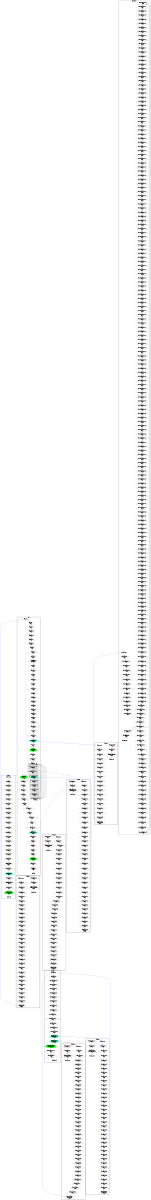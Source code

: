 digraph "CFG" {
fontsize=10;
orientation="portrait";
rankdir="TB";
size="10,8";
_taskFunc23___bb__57 [fontsize=10, label="\"_taskFunc23___bb__57\"\nWCET=4", width="0.01"];
_taskFunc23___bb__65 [fontsize=10, label="\"_taskFunc23___bb__65\"\nWCET=0", width="0.01"];
_taskFunc23___bb__44 [fontsize=10, label="\"_taskFunc23___bb__44\"\nWCET=6", width="0.01"];
_taskFunc23___bb [fontsize=10, label="\"_taskFunc23___bb\"\nWCET=4", width="0.01"];
_taskFunc23___bb35 [fontsize=10, label="\"_taskFunc23___bb35\"\nWCET=4", width="0.01"];
_taskFunc23___bb__64 [fontsize=10, label="_taskFunc23___bb__64\nCALL fft_twiddle_32\nWCET=13", width="0.01"];
_taskFunc23___bb__32 [fontsize=10, label="\"_taskFunc23___bb__32\"\nWCET=4", width="0.01"];
_taskFunc23___bb__56 [fontsize=10, label="\"_taskFunc23___bb__56\"\nWCET=4", width="0.01"];
_taskFunc23___bb__24 [fontsize=10, label="\"_taskFunc23___bb__24\"\nWCET=6", width="0.01"];
_taskFunc23___bb__25 [fontsize=10, label="\"_taskFunc23___bb__25\"\nWCET=4", width="0.01"];
_taskFunc23___bb__50 [fontsize=10, label="\"_taskFunc23___bb__50\"\nWCET=4", width="0.01"];
_taskFunc23___bb__47 [fontsize=10, label="\"_taskFunc23___bb__47\"\nWCET=4", width="0.01"];
_taskFunc23___bb__63 [fontsize=10, label="\"_taskFunc23___bb__63\"\nWCET=4", width="0.01"];
_taskFunc23___bb__58 [fontsize=10, label="\"_taskFunc23___bb__58\"\nWCET=4", width="0.01"];
_taskFunc23___bb__34 [fontsize=10, label="\"_taskFunc23___bb__34\"\nWCET=6", width="0.01"];
_taskFunc23___bb__59 [fontsize=10, label="\"_taskFunc23___bb__59\"\nWCET=4", width="0.01"];
_taskFunc23___bb__55 [fontsize=10, label="\"_taskFunc23___bb__55\"\nWCET=4", width="0.01"];
_taskFunc23___bb__22 [fontsize=10, label="\"_taskFunc23___bb__22\"\nWCET=4", width="0.01"];
_taskFunc23___bb__45 [fontsize=10, label="\"_taskFunc23___bb__45\"\nWCET=4", width="0.01"];
_taskFunc23___bb__52 [fontsize=10, label="\"_taskFunc23___bb__52\"\nWCET=4", width="0.01"];
_taskFunc23___bb__54 [fontsize=10, label="\"_taskFunc23___bb__54\"\nWCET=6", width="0.01"];
_taskFunc23___bb__27 [fontsize=10, label="\"_taskFunc23___bb__27\"\nWCET=4", width="0.01"];
_taskFunc23___bb__37 [fontsize=10, label="\"_taskFunc23___bb__37\"\nWCET=4", width="0.01"];
_taskFunc23___bb__62 [fontsize=10, label="\"_taskFunc23___bb__62\"\nWCET=4", width="0.01"];
_taskFunc23__exit [color="white", fontsize=10, label="_taskFunc23__exit", width="0.01"];
_taskFunc23___bb__42 [fontsize=10, label="\"_taskFunc23___bb__42\"\nWCET=4", width="0.01"];
_taskFunc23___bb__29 [fontsize=10, label="\"_taskFunc23___bb__29\"\nWCET=6", width="0.01"];
_taskFunc23___bb__39 [fontsize=10, label="\"_taskFunc23___bb__39\"\nWCET=6", width="0.01"];
_taskFunc23___bb__15 [fontsize=10, label="\"_taskFunc23___bb__15\"\nWCET=4", width="0.01"];
_taskFunc23___bb35__2 [fontsize=10, label="_taskFunc23___bb35__2\n(_taskFunc23_)taskenv_free\nWCET=13", width="0.01"];
_taskFunc23___bb__17 [fontsize=10, label="\"_taskFunc23___bb__17\"\nWCET=4", width="0.01"];
_taskFunc23___bb__13 [fontsize=10, label="\"_taskFunc23___bb__13\"\nWCET=4", width="0.01"];
_taskFunc23___bb__19 [fontsize=10, label="\"_taskFunc23___bb__19\"\nWCET=4", width="0.01"];
_taskFunc23___bb__30 [fontsize=10, label="\"_taskFunc23___bb__30\"\nWCET=4", width="0.01"];
_taskFunc23___bb__40 [fontsize=10, label="\"_taskFunc23___bb__40\"\nWCET=4", width="0.01"];
_taskFunc23___bb__20 [fontsize=10, label="\"_taskFunc23___bb__20\"\nWCET=4", width="0.01"];
_taskFunc23___bb__49 [fontsize=10, label="\"_taskFunc23___bb__49\"\nWCET=6", width="0.01"];
_taskFunc23__entry [color="white", fontsize=10, height="0.01", label="_taskFunc23__entry", width="0.01"];
_taskFunc23___bb__35 [fontsize=10, label="\"_taskFunc23___bb__35\"\nWCET=4", width="0.01"];
_taskFunc23___bb__60 [fontsize=10, label="\"_taskFunc23___bb__60\"\nWCET=4", width="0.01"];
_taskFunc23___bb__61 [fontsize=10, label="\"_taskFunc23___bb__61\"\nWCET=4", width="0.01"];
_taskFunc40___bb__39 [fontsize=10, label="\"_taskFunc40___bb__39\"\nWCET=4", width="0.01"];
_taskFunc40___bb__16 [fontsize=10, label="\"_taskFunc40___bb__16\"\nWCET=4", width="0.01"];
_taskFunc40___bb__22 [fontsize=10, label="\"_taskFunc40___bb__22\"\nWCET=4", width="0.01"];
_taskFunc40___bb__40 [fontsize=10, label="\"_taskFunc40___bb__40\"\nWCET=4", width="0.01"];
_taskFunc40___bb__49 [fontsize=10, label="\"_taskFunc40___bb__49\"\nWCET=4", width="0.01"];
_taskFunc40___bb__38 [fontsize=10, label="\"_taskFunc40___bb__38\"\nWCET=4", width="0.01"];
_taskFunc40___bb__50 [fontsize=10, label="_taskFunc40___bb__50\nCALL fft_aux\nWCET=13", width="0.01"];
_taskFunc40__exit [color="white", fontsize=10, label="_taskFunc40__exit", width="0.01"];
_taskFunc40___bb__43 [fontsize=10, label="\"_taskFunc40___bb__43\"\nWCET=4", width="0.01"];
_taskFunc40___bb__12 [fontsize=10, label="\"_taskFunc40___bb__12\"\nWCET=4", width="0.01"];
_taskFunc40___bb__10 [fontsize=10, label="\"_taskFunc40___bb__10\"\nWCET=4", width="0.01"];
_taskFunc40___bb__46 [fontsize=10, label="\"_taskFunc40___bb__46\"\nWCET=4", width="0.01"];
_taskFunc40___bb__29 [fontsize=10, label="\"_taskFunc40___bb__29\"\nWCET=4", width="0.01"];
_taskFunc40___bb__19 [fontsize=10, label="\"_taskFunc40___bb__19\"\nWCET=4", width="0.01"];
_taskFunc40___bb__48 [fontsize=10, label="\"_taskFunc40___bb__48\"\nWCET=4", width="0.01"];
_taskFunc40___bb30__2 [fontsize=10, label="_taskFunc40___bb30__2\n(_taskFunc40_)taskenv_free\nWCET=13", width="0.01"];
_taskFunc40___bb__41 [fontsize=10, label="\"_taskFunc40___bb__41\"\nWCET=4", width="0.01"];
_taskFunc40___bb__24 [fontsize=10, label="\"_taskFunc40___bb__24\"\nWCET=4", width="0.01"];
_taskFunc40___bb__34 [fontsize=10, label="\"_taskFunc40___bb__34\"\nWCET=4", width="0.01"];
_taskFunc40___bb [fontsize=10, label="\"_taskFunc40___bb\"\nWCET=4", width="0.01"];
_taskFunc40___bb__47 [fontsize=10, label="\"_taskFunc40___bb__47\"\nWCET=4", width="0.01"];
_taskFunc40___bb__14 [fontsize=10, label="\"_taskFunc40___bb__14\"\nWCET=4", width="0.01"];
_taskFunc40___bb__37 [fontsize=10, label="\"_taskFunc40___bb__37\"\nWCET=4", width="0.01"];
_taskFunc40___bb__26 [fontsize=10, label="\"_taskFunc40___bb__26\"\nWCET=6", width="0.01"];
_taskFunc40___bb30 [fontsize=10, label="\"_taskFunc40___bb30\"\nWCET=4", width="0.01"];
_taskFunc40___bb__27 [fontsize=10, label="\"_taskFunc40___bb__27\"\nWCET=4", width="0.01"];
_taskFunc40___bb__42 [fontsize=10, label="\"_taskFunc40___bb__42\"\nWCET=4", width="0.01"];
_taskFunc40___bb__21 [fontsize=10, label="\"_taskFunc40___bb__21\"\nWCET=6", width="0.01"];
_taskFunc40___bb__17 [fontsize=10, label="\"_taskFunc40___bb__17\"\nWCET=4", width="0.01"];
_taskFunc40___bb__31 [fontsize=10, label="\"_taskFunc40___bb__31\"\nWCET=6", width="0.01"];
_taskFunc40___bb__51 [fontsize=10, label="\"_taskFunc40___bb__51\"\nWCET=0", width="0.01"];
_taskFunc40___bb__32 [fontsize=10, label="\"_taskFunc40___bb__32\"\nWCET=4", width="0.01"];
_taskFunc40___bb__36 [fontsize=10, label="\"_taskFunc40___bb__36\"\nWCET=6", width="0.01"];
_taskFunc40___bb__44 [fontsize=10, label="\"_taskFunc40___bb__44\"\nWCET=4", width="0.01"];
_taskFunc40__entry [color="white", fontsize=10, height="0.01", label="_taskFunc40__entry", width="0.01"];
_thrFunc1___bb__14 [fontsize=10, label="\"_thrFunc1___bb__14\"\nWCET=4", width="0.01"];
_thrFunc1___bb__10 [fontsize=10, label="\"_thrFunc1___bb__10\"\nWCET=4", width="0.01"];
_thrFunc1___bb__38 [fontsize=10, label="_thrFunc1___bb__38\n(_thrFunc1_)mysingle\nWCET=13", width="0.01"];
_thrFunc1___bb__21 [fontsize=10, label="\"_thrFunc1___bb__21\"\nWCET=6", width="0.01"];
_thrFunc1___bb23 [color=green, fontsize=10, label="_thrFunc1___bb23\n(_thrFunc1_)taskwait\nWCET=13", style=filled, width="0.01"];
_thrFunc1___bb__19 [fontsize=10, label="\"_thrFunc1___bb__19\"\nWCET=4", width="0.01"];
_thrFunc1___bb22__1 [fontsize=10, label="\"_thrFunc1___bb22__1\"\nWCET=0", width="0.01"];
_thrFunc1___bb__17 [fontsize=10, label="\"_thrFunc1___bb__17\"\nWCET=4", width="0.01"];
_thrFunc1__exit [color="white", fontsize=10, label="_thrFunc1__exit", width="0.01"];
_thrFunc1___bb__16 [fontsize=10, label="\"_thrFunc1___bb__16\"\nWCET=4", width="0.01"];
_thrFunc1___bb__37 [fontsize=10, label="\"_thrFunc1___bb__37\"\nWCET=4", width="0.01"];
_thrFunc1___bb22 [fontsize=10, label="_thrFunc1___bb22\n(_thrFunc1_)leaving_single\nWCET=13", width="0.01"];
_thrFunc1___bb__32 [fontsize=10, label="\"_thrFunc1___bb__32\"\nWCET=4", width="0.01"];
_thrFunc1___bb__22 [fontsize=10, label="\"_thrFunc1___bb__22\"\nWCET=4", width="0.01"];
_thrFunc1___bb__12 [fontsize=10, label="\"_thrFunc1___bb__12\"\nWCET=4", width="0.01"];
_thrFunc1___bb__26 [fontsize=10, label="\"_thrFunc1___bb__26\"\nWCET=6", width="0.01"];
_thrFunc1___bb__27 [fontsize=10, label="\"_thrFunc1___bb__27\"\nWCET=4", width="0.01"];
_thrFunc1___bb__34 [fontsize=10, label="\"_thrFunc1___bb__34\"\nWCET=4", width="0.01"];
_thrFunc1__entry [color="white", fontsize=10, height="0.01", label="_thrFunc1__entry", width="0.01"];
_thrFunc1___bb__29 [fontsize=10, label="\"_thrFunc1___bb__29\"\nWCET=4", width="0.01"];
_thrFunc1___bb__31 [fontsize=10, label="\"_thrFunc1___bb__31\"\nWCET=6", width="0.01"];
_thrFunc1___bb [fontsize=10, label="\"_thrFunc1___bb\"\nWCET=4", width="0.01"];
_thrFunc1___bb20__1 [fontsize=10, label="\"_thrFunc1___bb20__1\"\nWCET=0", width="0.01"];
_thrFunc1___bb20 [color=aquamarine, fontsize=10, label="_thrFunc1___bb20\nCREATE _taskFunc40_\nWCET=13", style=filled, width="0.01"];
_thrFunc1___bb__40 [fontsize=10, label="\"_thrFunc1___bb__40\"\nWCET=5", shape=diamond, width="0.01"];
_thrFunc1___bb__24 [fontsize=10, label="\"_thrFunc1___bb__24\"\nWCET=4", width="0.01"];
_thrFunc1___bb__36 [fontsize=10, label="\"_thrFunc1___bb__36\"\nWCET=6", width="0.01"];
_taskFunc24___bb__57 [fontsize=10, label="\"_taskFunc24___bb__57\"\nWCET=4", width="0.01"];
_taskFunc24___bb__54 [fontsize=10, label="\"_taskFunc24___bb__54\"\nWCET=6", width="0.01"];
_taskFunc24___bb__49 [fontsize=10, label="\"_taskFunc24___bb__49\"\nWCET=6", width="0.01"];
_taskFunc24___bb__17 [fontsize=10, label="\"_taskFunc24___bb__17\"\nWCET=4", width="0.01"];
_taskFunc24___bb__61 [fontsize=10, label="\"_taskFunc24___bb__61\"\nWCET=4", width="0.01"];
_taskFunc24___bb__30 [fontsize=10, label="\"_taskFunc24___bb__30\"\nWCET=4", width="0.01"];
_taskFunc24___bb__20 [fontsize=10, label="\"_taskFunc24___bb__20\"\nWCET=4", width="0.01"];
_taskFunc24___bb__65 [fontsize=10, label="\"_taskFunc24___bb__65\"\nWCET=0", width="0.01"];
_taskFunc24__entry [color="white", fontsize=10, height="0.01", label="_taskFunc24__entry", width="0.01"];
_taskFunc24___bb__22 [fontsize=10, label="\"_taskFunc24___bb__22\"\nWCET=4", width="0.01"];
_taskFunc24___bb__19 [fontsize=10, label="\"_taskFunc24___bb__19\"\nWCET=4", width="0.01"];
_taskFunc24___bb__13 [fontsize=10, label="\"_taskFunc24___bb__13\"\nWCET=4", width="0.01"];
_taskFunc24___bb__15 [fontsize=10, label="\"_taskFunc24___bb__15\"\nWCET=4", width="0.01"];
_taskFunc24___bb__58 [fontsize=10, label="\"_taskFunc24___bb__58\"\nWCET=4", width="0.01"];
_taskFunc24___bb__62 [fontsize=10, label="\"_taskFunc24___bb__62\"\nWCET=4", width="0.01"];
_taskFunc24___bb__55 [fontsize=10, label="\"_taskFunc24___bb__55\"\nWCET=4", width="0.01"];
_taskFunc24___bb35 [fontsize=10, label="\"_taskFunc24___bb35\"\nWCET=4", width="0.01"];
_taskFunc24___bb__34 [fontsize=10, label="\"_taskFunc24___bb__34\"\nWCET=6", width="0.01"];
_taskFunc24___bb__35 [fontsize=10, label="\"_taskFunc24___bb__35\"\nWCET=4", width="0.01"];
_taskFunc24___bb__45 [fontsize=10, label="\"_taskFunc24___bb__45\"\nWCET=4", width="0.01"];
_taskFunc24___bb__39 [fontsize=10, label="\"_taskFunc24___bb__39\"\nWCET=6", width="0.01"];
_taskFunc24___bb__25 [fontsize=10, label="\"_taskFunc24___bb__25\"\nWCET=4", width="0.01"];
_taskFunc24___bb__32 [fontsize=10, label="\"_taskFunc24___bb__32\"\nWCET=4", width="0.01"];
_taskFunc24___bb__50 [fontsize=10, label="\"_taskFunc24___bb__50\"\nWCET=4", width="0.01"];
_taskFunc24___bb__56 [fontsize=10, label="\"_taskFunc24___bb__56\"\nWCET=4", width="0.01"];
_taskFunc24___bb__42 [fontsize=10, label="\"_taskFunc24___bb__42\"\nWCET=4", width="0.01"];
_taskFunc24___bb__59 [fontsize=10, label="\"_taskFunc24___bb__59\"\nWCET=4", width="0.01"];
_taskFunc24___bb__24 [fontsize=10, label="\"_taskFunc24___bb__24\"\nWCET=6", width="0.01"];
_taskFunc24___bb__52 [fontsize=10, label="\"_taskFunc24___bb__52\"\nWCET=4", width="0.01"];
_taskFunc24___bb__37 [fontsize=10, label="\"_taskFunc24___bb__37\"\nWCET=4", width="0.01"];
_taskFunc24__exit [color="white", fontsize=10, label="_taskFunc24__exit", width="0.01"];
_taskFunc24___bb__29 [fontsize=10, label="\"_taskFunc24___bb__29\"\nWCET=6", width="0.01"];
_taskFunc24___bb__47 [fontsize=10, label="\"_taskFunc24___bb__47\"\nWCET=4", width="0.01"];
_taskFunc24___bb35__2 [fontsize=10, label="_taskFunc24___bb35__2\n(_taskFunc24_)taskenv_free\nWCET=13", width="0.01"];
_taskFunc24___bb__40 [fontsize=10, label="\"_taskFunc24___bb__40\"\nWCET=4", width="0.01"];
_taskFunc24___bb__27 [fontsize=10, label="\"_taskFunc24___bb__27\"\nWCET=4", width="0.01"];
_taskFunc24___bb__64 [fontsize=10, label="_taskFunc24___bb__64\nCALL fft_twiddle_32\nWCET=13", width="0.01"];
_taskFunc24___bb [fontsize=10, label="\"_taskFunc24___bb\"\nWCET=4", width="0.01"];
_taskFunc24___bb__44 [fontsize=10, label="\"_taskFunc24___bb__44\"\nWCET=6", width="0.01"];
_taskFunc24___bb__63 [fontsize=10, label="\"_taskFunc24___bb__63\"\nWCET=4", width="0.01"];
_taskFunc24___bb__60 [fontsize=10, label="\"_taskFunc24___bb__60\"\nWCET=4", width="0.01"];
fft_unshuffle_32__bb20__48 [fontsize=10, label="\"fft_unshuffle_32__bb20__48\"\nWCET=6", width="0.01"];
fft_unshuffle_32__bb20__61 [fontsize=10, label="\"fft_unshuffle_32__bb20__61\"\nWCET=68", width="0.01"];
fft_unshuffle_32__bb20__246 [fontsize=10, label="\"fft_unshuffle_32__bb20__246\"\nWCET=4", width="0.01"];
fft_unshuffle_32__bb20__339 [fontsize=10, label="\"fft_unshuffle_32__bb20__339\"\nWCET=4", width="0.01"];
fft_unshuffle_32__bb9__7 [fontsize=10, label="\"fft_unshuffle_32__bb9__7\"\nWCET=4", width="0.01"];
fft_unshuffle_32__bb20__195 [fontsize=10, label="\"fft_unshuffle_32__bb20__195\"\nWCET=212", width="0.01"];
fft_unshuffle_32__bb20__87 [fontsize=10, label="\"fft_unshuffle_32__bb20__87\"\nWCET=4", width="0.01"];
fft_unshuffle_32__bb20__276 [fontsize=10, label="\"fft_unshuffle_32__bb20__276\"\nWCET=4", width="0.01"];
fft_unshuffle_32__bb20__289 [fontsize=10, label="\"fft_unshuffle_32__bb20__289\"\nWCET=4", width="0.01"];
fft_unshuffle_32__bb20__1 [fontsize=10, label="\"fft_unshuffle_32__bb20__1\"\nWCET=4", width="0.01"];
fft_unshuffle_32__bb20__354 [fontsize=10, label="\"fft_unshuffle_32__bb20__354\"\nWCET=15", width="0.01"];
fft_unshuffle_32__bb367 [fontsize=10, label="\"fft_unshuffle_32__bb367\"\nRETURN\nWCET=0", width="0.01"];
fft_unshuffle_32__bb20__370 [fontsize=10, label="\"fft_unshuffle_32__bb20__370\"\nWCET=212", width="0.01"];
fft_unshuffle_32__bb9__5 [fontsize=10, label="\"fft_unshuffle_32__bb9__5\"\nWCET=15", width="0.01"];
fft_unshuffle_32__bb20__379 [fontsize=10, label="\"fft_unshuffle_32__bb20__379\"\nWCET=15", width="0.01"];
fft_unshuffle_32__bb20__237 [fontsize=10, label="\"fft_unshuffle_32__bb20__237\"\nWCET=4", width="0.01"];
fft_unshuffle_32__bb20__111 [fontsize=10, label="\"fft_unshuffle_32__bb20__111\"\nWCET=68", width="0.01"];
fft_unshuffle_32__bb20__366 [fontsize=10, label="\"fft_unshuffle_32__bb20__366\"\nWCET=4", width="0.01"];
fft_unshuffle_32__bb20__264 [fontsize=10, label="\"fft_unshuffle_32__bb20__264\"\nWCET=4", width="0.01"];
fft_unshuffle_32__bb20__395 [fontsize=10, label="\"fft_unshuffle_32__bb20__395\"\nWCET=212", width="0.01"];
fft_unshuffle_32__bb16 [fontsize=10, label="\"fft_unshuffle_32__bb16\"\nWCET=4", width="0.01"];
fft_unshuffle_32__bb20__30 [fontsize=10, label="\"fft_unshuffle_32__bb20__30\"\nWCET=4", width="0.01"];
fft_unshuffle_32__bb20__74 [fontsize=10, label="\"fft_unshuffle_32__bb20__74\"\nWCET=4", width="0.01"];
fft_unshuffle_32__bb20__364 [fontsize=10, label="\"fft_unshuffle_32__bb20__364\"\nWCET=4", width="0.01"];
fft_unshuffle_32__bb20__7 [fontsize=10, label="\"fft_unshuffle_32__bb20__7\"\nWCET=4", width="0.01"];
fft_unshuffle_32__bb20__251 [fontsize=10, label="\"fft_unshuffle_32__bb20__251\"\nWCET=4", width="0.01"];
fft_unshuffle_32__bb20__29 [fontsize=10, label="\"fft_unshuffle_32__bb20__29\"\nWCET=15", width="0.01"];
fft_unshuffle_32__bb20__286 [fontsize=10, label="\"fft_unshuffle_32__bb20__286\"\nWCET=68", width="0.01"];
fft_unshuffle_32__bb20__223 [fontsize=10, label="\"fft_unshuffle_32__bb20__223\"\nWCET=6", width="0.01"];
fft_unshuffle_32__bb20__161 [fontsize=10, label="\"fft_unshuffle_32__bb20__161\"\nWCET=68", width="0.01"];
fft_unshuffle_32__bb20__341 [fontsize=10, label="\"fft_unshuffle_32__bb20__341\"\nWCET=4", width="0.01"];
fft_unshuffle_32__bb20__80 [fontsize=10, label="\"fft_unshuffle_32__bb20__80\"\nWCET=4", width="0.01"];
fft_unshuffle_32__bb20__232 [fontsize=10, label="\"fft_unshuffle_32__bb20__232\"\nWCET=4", width="0.01"];
fft_unshuffle_32__bb20__130 [fontsize=10, label="\"fft_unshuffle_32__bb20__130\"\nWCET=4", width="0.01"];
fft_unshuffle_32__bb20__295 [fontsize=10, label="\"fft_unshuffle_32__bb20__295\"\nWCET=212", width="0.01"];
fft_unshuffle_32__bb20__32 [fontsize=10, label="\"fft_unshuffle_32__bb20__32\"\nWCET=4", width="0.01"];
fft_unshuffle_32__bb9__6 [fontsize=10, label="\"fft_unshuffle_32__bb9__6\"\nWCET=4", width="0.01"];
fft_unshuffle_32__bb20__20 [fontsize=10, label="\"fft_unshuffle_32__bb20__20\"\nWCET=212", width="0.01"];
fft_unshuffle_32__bb20__21 [fontsize=10, label="\"fft_unshuffle_32__bb20__21\"\nWCET=4", width="0.01"];
fft_unshuffle_32__bb356__3 [fontsize=10, label="\"fft_unshuffle_32__bb356__3\"\nWCET=0", width="0.01"];
fft_unshuffle_32__bb20__236 [fontsize=10, label="\"fft_unshuffle_32__bb20__236\"\nWCET=68", width="0.01"];
fft_unshuffle_32__bb20__189 [fontsize=10, label="\"fft_unshuffle_32__bb20__189\"\nWCET=4", width="0.01"];
fft_unshuffle_32__bb20__5 [fontsize=10, label="\"fft_unshuffle_32__bb20__5\"\nWCET=4", width="0.01"];
fft_unshuffle_32__bb20__291 [fontsize=10, label="\"fft_unshuffle_32__bb20__291\"\nWCET=4", width="0.01"];
fft_unshuffle_32__bb20__330 [fontsize=10, label="\"fft_unshuffle_32__bb20__330\"\nWCET=4", width="0.01"];
fft_unshuffle_32__bb20__121 [fontsize=10, label="\"fft_unshuffle_32__bb20__121\"\nWCET=4", width="0.01"];
fft_unshuffle_32__bb20__279 [fontsize=10, label="\"fft_unshuffle_32__bb20__279\"\nWCET=15", width="0.01"];
fft_unshuffle_32__bb20__76 [fontsize=10, label="\"fft_unshuffle_32__bb20__76\"\nWCET=4", width="0.01"];
fft_unshuffle_32_entry [color="white", fontsize=10, height="0.01", label="fft_unshuffle_32_entry", width="0.01"];
fft_unshuffle_32__bb20__199 [fontsize=10, label="\"fft_unshuffle_32__bb20__199\"\nWCET=4", width="0.01"];
fft_unshuffle_32__bb__23 [fontsize=10, label="\"fft_unshuffle_32__bb__23\"\nWCET=4", width="0.01"];
fft_unshuffle_32__bb20__89 [fontsize=10, label="\"fft_unshuffle_32__bb20__89\"\nWCET=4", width="0.01"];
fft_unshuffle_32__bb20__307 [fontsize=10, label="\"fft_unshuffle_32__bb20__307\"\nWCET=4", width="0.01"];
fft_unshuffle_32__bb20__248 [fontsize=10, label="\"fft_unshuffle_32__bb20__248\"\nWCET=6", width="0.01"];
fft_unshuffle_32__bb20__305 [fontsize=10, label="\"fft_unshuffle_32__bb20__305\"\nWCET=4", width="0.01"];
fft_unshuffle_32__bb20__224 [fontsize=10, label="\"fft_unshuffle_32__bb20__224\"\nWCET=4", width="0.01"];
fft_unshuffle_32__bb20__73 [fontsize=10, label="\"fft_unshuffle_32__bb20__73\"\nWCET=6", width="0.01"];
fft_unshuffle_32__bb20__104 [fontsize=10, label="\"fft_unshuffle_32__bb20__104\"\nWCET=15", width="0.01"];
fft_unshuffle_32__bb20__57 [fontsize=10, label="\"fft_unshuffle_32__bb20__57\"\nWCET=4", width="0.01"];
fft_unshuffle_32__bb20__71 [fontsize=10, label="\"fft_unshuffle_32__bb20__71\"\nWCET=4", width="0.01"];
fft_unshuffle_32__bb20__186 [fontsize=10, label="\"fft_unshuffle_32__bb20__186\"\nWCET=68", width="0.01"];
fft_unshuffle_32__bb20__187 [fontsize=10, label="\"fft_unshuffle_32__bb20__187\"\nWCET=4", width="0.01"];
fft_unshuffle_32__bb20__66 [fontsize=10, label="\"fft_unshuffle_32__bb20__66\"\nWCET=4", width="0.01"];
fft_unshuffle_32__bb20__312 [fontsize=10, label="\"fft_unshuffle_32__bb20__312\"\nWCET=4", width="0.01"];
fft_unshuffle_32__bb16__3 [fontsize=10, label="\"fft_unshuffle_32__bb16__3\"\nWCET=5", shape=diamond, width="0.01"];
fft_unshuffle_32__bb20__214 [fontsize=10, label="\"fft_unshuffle_32__bb20__214\"\nWCET=4", width="0.01"];
fft_unshuffle_32__bb20__179 [fontsize=10, label="\"fft_unshuffle_32__bb20__179\"\nWCET=15", width="0.01"];
fft_unshuffle_32__bb20__273 [fontsize=10, label="\"fft_unshuffle_32__bb20__273\"\nWCET=6", width="0.01"];
fft_unshuffle_32__bb20__323 [fontsize=10, label="\"fft_unshuffle_32__bb20__323\"\nWCET=6", width="0.01"];
fft_unshuffle_32__bb20__274 [fontsize=10, label="\"fft_unshuffle_32__bb20__274\"\nWCET=4", width="0.01"];
fft_unshuffle_32__bb20__12 [fontsize=10, label="\"fft_unshuffle_32__bb20__12\"\nWCET=4", width="0.01"];
fft_unshuffle_32__bb20__314 [fontsize=10, label="\"fft_unshuffle_32__bb20__314\"\nWCET=4", width="0.01"];
fft_unshuffle_32__bb__15 [fontsize=10, label="\"fft_unshuffle_32__bb__15\"\nWCET=4", width="0.01"];
fft_unshuffle_32__bb20__337 [fontsize=10, label="\"fft_unshuffle_32__bb20__337\"\nWCET=4", width="0.01"];
fft_unshuffle_32__bb20__37 [fontsize=10, label="\"fft_unshuffle_32__bb20__37\"\nWCET=4", width="0.01"];
fft_unshuffle_32__bb20__324 [fontsize=10, label="\"fft_unshuffle_32__bb20__324\"\nWCET=4", width="0.01"];
fft_unshuffle_32__bb20__216 [fontsize=10, label="\"fft_unshuffle_32__bb20__216\"\nWCET=4", width="0.01"];
fft_unshuffle_32__bb20__345 [fontsize=10, label="\"fft_unshuffle_32__bb20__345\"\nWCET=212", width="0.01"];
fft_unshuffle_32__bb20__124 [fontsize=10, label="\"fft_unshuffle_32__bb20__124\"\nWCET=4", width="0.01"];
fft_unshuffle_32__bb20__91 [fontsize=10, label="\"fft_unshuffle_32__bb20__91\"\nWCET=4", width="0.01"];
fft_unshuffle_32__bb20__149 [fontsize=10, label="\"fft_unshuffle_32__bb20__149\"\nWCET=4", width="0.01"];
fft_unshuffle_32__bb20__336 [fontsize=10, label="\"fft_unshuffle_32__bb20__336\"\nWCET=68", width="0.01"];
fft_unshuffle_32__bb20__129 [fontsize=10, label="\"fft_unshuffle_32__bb20__129\"\nWCET=15", width="0.01"];
fft_unshuffle_32__bb20__226 [fontsize=10, label="\"fft_unshuffle_32__bb20__226\"\nWCET=4", width="0.01"];
fft_unshuffle_32__bb20__201 [fontsize=10, label="\"fft_unshuffle_32__bb20__201\"\nWCET=4", width="0.01"];
fft_unshuffle_32__bb20__229 [fontsize=10, label="\"fft_unshuffle_32__bb20__229\"\nWCET=15", width="0.01"];
fft_unshuffle_32__bb20__296 [fontsize=10, label="\"fft_unshuffle_32__bb20__296\"\nWCET=4", width="0.01"];
fft_unshuffle_32__bb20__371 [fontsize=10, label="\"fft_unshuffle_32__bb20__371\"\nWCET=4", width="0.01"];
fft_unshuffle_32__bb20__399 [fontsize=10, label="\"fft_unshuffle_32__bb20__399\"\nWCET=0", width="0.01"];
fft_unshuffle_32__bb359 [fontsize=10, label="\"fft_unshuffle_32__bb359\"\nWCET=0", width="0.01"];
fft_unshuffle_32__bb20__173 [fontsize=10, label="\"fft_unshuffle_32__bb20__173\"\nWCET=6", width="0.01"];
fft_unshuffle_32__bb20__112 [fontsize=10, label="\"fft_unshuffle_32__bb20__112\"\nWCET=4", width="0.01"];
fft_unshuffle_32__bb20__299 [fontsize=10, label="\"fft_unshuffle_32__bb20__299\"\nWCET=4", width="0.01"];
fft_unshuffle_32__bb20__105 [fontsize=10, label="\"fft_unshuffle_32__bb20__105\"\nWCET=4", width="0.01"];
fft_unshuffle_32__bb20__64 [fontsize=10, label="\"fft_unshuffle_32__bb20__64\"\nWCET=4", width="0.01"];
fft_unshuffle_32__bb20__361 [fontsize=10, label="\"fft_unshuffle_32__bb20__361\"\nWCET=68", width="0.01"];
fft_unshuffle_32__bb__13 [fontsize=10, label="\"fft_unshuffle_32__bb__13\"\nWCET=4", width="0.01"];
fft_unshuffle_32__bb20__191 [fontsize=10, label="\"fft_unshuffle_32__bb20__191\"\nWCET=4", width="0.01"];
fft_unshuffle_32__bb20__204 [fontsize=10, label="\"fft_unshuffle_32__bb20__204\"\nWCET=15", width="0.01"];
fft_unshuffle_32__bb__17 [fontsize=10, label="\"fft_unshuffle_32__bb__17\"\nWCET=4", width="0.01"];
fft_unshuffle_32__bb20__396 [fontsize=10, label="\"fft_unshuffle_32__bb20__396\"\nWCET=4", width="0.01"];
fft_unshuffle_32__bb20__176 [fontsize=10, label="\"fft_unshuffle_32__bb20__176\"\nWCET=4", width="0.01"];
fft_unshuffle_32__bb20__304 [fontsize=10, label="\"fft_unshuffle_32__bb20__304\"\nWCET=15", width="0.01"];
fft_unshuffle_32__bb20__311 [fontsize=10, label="\"fft_unshuffle_32__bb20__311\"\nWCET=68", width="0.01"];
fft_unshuffle_32__bb20__136 [fontsize=10, label="\"fft_unshuffle_32__bb20__136\"\nWCET=68", width="0.01"];
fft_unshuffle_32__bb20__355 [fontsize=10, label="\"fft_unshuffle_32__bb20__355\"\nWCET=4", width="0.01"];
fft_unshuffle_32__bb20__96 [fontsize=10, label="\"fft_unshuffle_32__bb20__96\"\nWCET=4", width="0.01"];
fft_unshuffle_32__bb20__24 [fontsize=10, label="\"fft_unshuffle_32__bb20__24\"\nWCET=4", width="0.01"];
fft_unshuffle_32__bb9__8 [fontsize=10, label="\"fft_unshuffle_32__bb9__8\"\nWCET=0", width="0.01"];
fft_unshuffle_32__bb20__98 [fontsize=10, label="\"fft_unshuffle_32__bb20__98\"\nWCET=6", width="0.01"];
fft_unshuffle_32__bb20__389 [fontsize=10, label="\"fft_unshuffle_32__bb20__389\"\nWCET=4", width="0.01"];
fft_unshuffle_32__bb16__1 [fontsize=10, label="\"fft_unshuffle_32__bb16__1\"\nWCET=4", width="0.01"];
fft_unshuffle_32__bb20__320 [fontsize=10, label="\"fft_unshuffle_32__bb20__320\"\nWCET=212", width="0.01"];
fft_unshuffle_32__bb9__1 [fontsize=10, label="\"fft_unshuffle_32__bb9__1\"\nWCET=4", width="0.01"];
fft_unshuffle_32__bb20__11 [fontsize=10, label="\"fft_unshuffle_32__bb20__11\"\nWCET=68", width="0.01"];
fft_unshuffle_32__bb20__86 [fontsize=10, label="\"fft_unshuffle_32__bb20__86\"\nWCET=68", width="0.01"];
fft_unshuffle_32__bb20__107 [fontsize=10, label="\"fft_unshuffle_32__bb20__107\"\nWCET=4", width="0.01"];
fft_unshuffle_32__bb20__180 [fontsize=10, label="\"fft_unshuffle_32__bb20__180\"\nWCET=4", width="0.01"];
fft_unshuffle_32__bb20__145 [fontsize=10, label="\"fft_unshuffle_32__bb20__145\"\nWCET=212", width="0.01"];
fft_unshuffle_32__bb20__271 [fontsize=10, label="\"fft_unshuffle_32__bb20__271\"\nWCET=4", width="0.01"];
fft_unshuffle_32__bb20__380 [fontsize=10, label="\"fft_unshuffle_32__bb20__380\"\nWCET=4", width="0.01"];
fft_unshuffle_32_exit [color="white", fontsize=10, label="fft_unshuffle_32_exit", width="0.01"];
fft_unshuffle_32__bb20__141 [fontsize=10, label="\"fft_unshuffle_32__bb20__141\"\nWCET=4", width="0.01"];
fft_unshuffle_32__bb20__45 [fontsize=10, label="\"fft_unshuffle_32__bb20__45\"\nWCET=212", width="0.01"];
fft_unshuffle_32__bb20__207 [fontsize=10, label="\"fft_unshuffle_32__bb20__207\"\nWCET=4", width="0.01"];
fft_unshuffle_32__bb20__23 [fontsize=10, label="\"fft_unshuffle_32__bb20__23\"\nWCET=6", width="0.01"];
fft_unshuffle_32__bb20__151 [fontsize=10, label="\"fft_unshuffle_32__bb20__151\"\nWCET=4", width="0.01"];
fft_unshuffle_32__bb20__26 [fontsize=10, label="\"fft_unshuffle_32__bb20__26\"\nWCET=4", width="0.01"];
fft_unshuffle_32__bb20__82 [fontsize=10, label="\"fft_unshuffle_32__bb20__82\"\nWCET=4", width="0.01"];
fft_unshuffle_32__bb20__95 [fontsize=10, label="\"fft_unshuffle_32__bb20__95\"\nWCET=212", width="0.01"];
fft_unshuffle_32__bb20__182 [fontsize=10, label="\"fft_unshuffle_32__bb20__182\"\nWCET=4", width="0.01"];
fft_unshuffle_32__bb20__79 [fontsize=10, label="\"fft_unshuffle_32__bb20__79\"\nWCET=15", width="0.01"];
fft_unshuffle_32__bb20__157 [fontsize=10, label="\"fft_unshuffle_32__bb20__157\"\nWCET=4", width="0.01"];
fft_unshuffle_32__bb20__373 [fontsize=10, label="\"fft_unshuffle_32__bb20__373\"\nWCET=6", width="0.01"];
fft_unshuffle_32__bb20__230 [fontsize=10, label="\"fft_unshuffle_32__bb20__230\"\nWCET=4", width="0.01"];
fft_unshuffle_32__bb20__261 [fontsize=10, label="\"fft_unshuffle_32__bb20__261\"\nWCET=68", width="0.01"];
fft_unshuffle_32__bb20__170 [fontsize=10, label="\"fft_unshuffle_32__bb20__170\"\nWCET=212", width="0.01"];
fft_unshuffle_32__bb20__139 [fontsize=10, label="\"fft_unshuffle_32__bb20__139\"\nWCET=4", width="0.01"];
fft_unshuffle_32__bb20__99 [fontsize=10, label="\"fft_unshuffle_32__bb20__99\"\nWCET=4", width="0.01"];
fft_unshuffle_32__bb20__196 [fontsize=10, label="\"fft_unshuffle_32__bb20__196\"\nWCET=4", width="0.01"];
fft_unshuffle_32__bb20__221 [fontsize=10, label="\"fft_unshuffle_32__bb20__221\"\nWCET=4", width="0.01"];
fft_unshuffle_32__bb20__301 [fontsize=10, label="\"fft_unshuffle_32__bb20__301\"\nWCET=4", width="0.01"];
fft_unshuffle_32__bb20__329 [fontsize=10, label="\"fft_unshuffle_32__bb20__329\"\nWCET=15", width="0.01"];
fft_unshuffle_32__bb20__245 [fontsize=10, label="\"fft_unshuffle_32__bb20__245\"\nWCET=212", width="0.01"];
fft_unshuffle_32__bb20__387 [fontsize=10, label="\"fft_unshuffle_32__bb20__387\"\nWCET=4", width="0.01"];
fft_unshuffle_32__bb20__174 [fontsize=10, label="\"fft_unshuffle_32__bb20__174\"\nWCET=4", width="0.01"];
fft_unshuffle_32__bb20__154 [fontsize=10, label="\"fft_unshuffle_32__bb20__154\"\nWCET=15", width="0.01"];
fft_unshuffle_32__bb [fontsize=10, label="\"fft_unshuffle_32__bb\"\nWCET=4", width="0.01"];
fft_unshuffle_32__bb20__321 [fontsize=10, label="\"fft_unshuffle_32__bb20__321\"\nWCET=4", width="0.01"];
fft_unshuffle_32__bb20__239 [fontsize=10, label="\"fft_unshuffle_32__bb20__239\"\nWCET=4", width="0.01"];
fft_unshuffle_32__bb20__49 [fontsize=10, label="\"fft_unshuffle_32__bb20__49\"\nWCET=4", width="0.01"];
fft_unshuffle_32__bb20__348 [fontsize=10, label="\"fft_unshuffle_32__bb20__348\"\nWCET=6", width="0.01"];
fft_unshuffle_32__bb20__374 [fontsize=10, label="\"fft_unshuffle_32__bb20__374\"\nWCET=4", width="0.01"];
fft_unshuffle_32__bb20__123 [fontsize=10, label="\"fft_unshuffle_32__bb20__123\"\nWCET=6", width="0.01"];
fft_unshuffle_32__bb20__316 [fontsize=10, label="\"fft_unshuffle_32__bb20__316\"\nWCET=4", width="0.01"];
fft_unshuffle_32__bb20__280 [fontsize=10, label="\"fft_unshuffle_32__bb20__280\"\nWCET=4", width="0.01"];
fft_unshuffle_32__bb20__114 [fontsize=10, label="\"fft_unshuffle_32__bb20__114\"\nWCET=4", width="0.01"];
fft_unshuffle_32__bb20__132 [fontsize=10, label="\"fft_unshuffle_32__bb20__132\"\nWCET=4", width="0.01"];
fft_unshuffle_32__bb20__155 [fontsize=10, label="\"fft_unshuffle_32__bb20__155\"\nWCET=4", width="0.01"];
fft_unshuffle_32__bb20__282 [fontsize=10, label="\"fft_unshuffle_32__bb20__282\"\nWCET=4", width="0.01"];
fft_unshuffle_32__bb20__16 [fontsize=10, label="\"fft_unshuffle_32__bb20__16\"\nWCET=4", width="0.01"];
fft_unshuffle_32__bb20__362 [fontsize=10, label="\"fft_unshuffle_32__bb20__362\"\nWCET=4", width="0.01"];
fft_unshuffle_32__bb20__41 [fontsize=10, label="\"fft_unshuffle_32__bb20__41\"\nWCET=4", width="0.01"];
fft_unshuffle_32__bb20__54 [fontsize=10, label="\"fft_unshuffle_32__bb20__54\"\nWCET=15", width="0.01"];
fft_unshuffle_32__bb20__249 [fontsize=10, label="\"fft_unshuffle_32__bb20__249\"\nWCET=4", width="0.01"];
fft_unshuffle_32__bb9 [fontsize=10, label="\"fft_unshuffle_32__bb9\"\nWCET=4", width="0.01"];
fft_unshuffle_32__bb20__14 [fontsize=10, label="\"fft_unshuffle_32__bb20__14\"\nWCET=4", width="0.01"];
fft_unshuffle_32__bb20__262 [fontsize=10, label="\"fft_unshuffle_32__bb20__262\"\nWCET=4", width="0.01"];
fft_unshuffle_32__bb20__116 [fontsize=10, label="\"fft_unshuffle_32__bb20__116\"\nWCET=4", width="0.01"];
fft_unshuffle_32__bb20__386 [fontsize=10, label="\"fft_unshuffle_32__bb20__386\"\nWCET=68", width="0.01"];
fft_unshuffle_32__bb20__398 [fontsize=10, label="\"fft_unshuffle_32__bb20__398\"\nWCET=6", width="0.01"];
fft_unshuffle_32__bb__11 [fontsize=10, label="\"fft_unshuffle_32__bb__11\"\nWCET=4", width="0.01"];
fft_unshuffle_32__bb20__39 [fontsize=10, label="\"fft_unshuffle_32__bb20__39\"\nWCET=4", width="0.01"];
fft_unshuffle_32__bb20__4 [fontsize=10, label="\"fft_unshuffle_32__bb20__4\"\nWCET=11", width="0.01"];
fft_unshuffle_32__bb20__120 [fontsize=10, label="\"fft_unshuffle_32__bb20__120\"\nWCET=212", width="0.01"];
fft_unshuffle_32__bb20__349 [fontsize=10, label="\"fft_unshuffle_32__bb20__349\"\nWCET=4", width="0.01"];
fft_unshuffle_32__bb20__137 [fontsize=10, label="\"fft_unshuffle_32__bb20__137\"\nWCET=4", width="0.01"];
fft_unshuffle_32__bb20__166 [fontsize=10, label="\"fft_unshuffle_32__bb20__166\"\nWCET=4", width="0.01"];
fft_unshuffle_32__bb20__270 [fontsize=10, label="\"fft_unshuffle_32__bb20__270\"\nWCET=212", width="0.01"];
fft_unshuffle_32__bb20__126 [fontsize=10, label="\"fft_unshuffle_32__bb20__126\"\nWCET=4", width="0.01"];
fft_unshuffle_32__bb20__164 [fontsize=10, label="\"fft_unshuffle_32__bb20__164\"\nWCET=4", width="0.01"];
fft_unshuffle_32__bb20__376 [fontsize=10, label="\"fft_unshuffle_32__bb20__376\"\nWCET=4", width="0.01"];
fft_unshuffle_32__bb20__205 [fontsize=10, label="\"fft_unshuffle_32__bb20__205\"\nWCET=4", width="0.01"];
fft_unshuffle_32__bb20__326 [fontsize=10, label="\"fft_unshuffle_32__bb20__326\"\nWCET=4", width="0.01"];
fft_unshuffle_32__bb20 [fontsize=10, label="\"fft_unshuffle_32__bb20\"\nWCET=4", width="0.01"];
fft_unshuffle_32__bb20__46 [fontsize=10, label="\"fft_unshuffle_32__bb20__46\"\nWCET=4", width="0.01"];
fft_unshuffle_32__bb20__346 [fontsize=10, label="\"fft_unshuffle_32__bb20__346\"\nWCET=4", width="0.01"];
fft_unshuffle_32__bb20__287 [fontsize=10, label="\"fft_unshuffle_32__bb20__287\"\nWCET=4", width="0.01"];
fft_unshuffle_32__bb20__55 [fontsize=10, label="\"fft_unshuffle_32__bb20__55\"\nWCET=4", width="0.01"];
fft_unshuffle_32__bb20__212 [fontsize=10, label="\"fft_unshuffle_32__bb20__212\"\nWCET=4", width="0.01"];
fft_unshuffle_32__bb20__198 [fontsize=10, label="\"fft_unshuffle_32__bb20__198\"\nWCET=6", width="0.01"];
fft_unshuffle_32__bb20__254 [fontsize=10, label="\"fft_unshuffle_32__bb20__254\"\nWCET=15", width="0.01"];
fft_unshuffle_32__bb356 [fontsize=10, label="\"fft_unshuffle_32__bb356\"\nWCET=4", width="0.01"];
fft_unshuffle_32__bb20__171 [fontsize=10, label="\"fft_unshuffle_32__bb20__171\"\nWCET=4", width="0.01"];
fft_unshuffle_32__bb20__257 [fontsize=10, label="\"fft_unshuffle_32__bb20__257\"\nWCET=4", width="0.01"];
fft_unshuffle_32__bb356__2 [fontsize=10, label="\"fft_unshuffle_32__bb356__2\"\nWCET=6", width="0.01"];
fft_unshuffle_32__bb20__241 [fontsize=10, label="\"fft_unshuffle_32__bb20__241\"\nWCET=4", width="0.01"];
fft_unshuffle_32__bb20__146 [fontsize=10, label="\"fft_unshuffle_32__bb20__146\"\nWCET=4", width="0.01"];
fft_unshuffle_32__bb20__266 [fontsize=10, label="\"fft_unshuffle_32__bb20__266\"\nWCET=4", width="0.01"];
fft_unshuffle_32__bb20__255 [fontsize=10, label="\"fft_unshuffle_32__bb20__255\"\nWCET=4", width="0.01"];
fft_unshuffle_32__bb20__211 [fontsize=10, label="\"fft_unshuffle_32__bb20__211\"\nWCET=68", width="0.01"];
fft_unshuffle_32__bb20__70 [fontsize=10, label="\"fft_unshuffle_32__bb20__70\"\nWCET=212", width="0.01"];
fft_unshuffle_32__bb__26 [fontsize=10, label="\"fft_unshuffle_32__bb__26\"\nWCET=7", shape=diamond, width="0.01"];
fft_unshuffle_32__bb20__148 [fontsize=10, label="\"fft_unshuffle_32__bb20__148\"\nWCET=6", width="0.01"];
fft_unshuffle_32__bb20__51 [fontsize=10, label="\"fft_unshuffle_32__bb20__51\"\nWCET=4", width="0.01"];
fft_unshuffle_32__bb20__298 [fontsize=10, label="\"fft_unshuffle_32__bb20__298\"\nWCET=6", width="0.01"];
fft_unshuffle_32__bb20__332 [fontsize=10, label="\"fft_unshuffle_32__bb20__332\"\nWCET=4", width="0.01"];
fft_unshuffle_32__bb20__391 [fontsize=10, label="\"fft_unshuffle_32__bb20__391\"\nWCET=4", width="0.01"];
fft_unshuffle_32__bb20__162 [fontsize=10, label="\"fft_unshuffle_32__bb20__162\"\nWCET=4", width="0.01"];
fft_unshuffle_32__bb20__351 [fontsize=10, label="\"fft_unshuffle_32__bb20__351\"\nWCET=4", width="0.01"];
fft_unshuffle_32__bb20__101 [fontsize=10, label="\"fft_unshuffle_32__bb20__101\"\nWCET=4", width="0.01"];
fft_unshuffle_32__bb20__382 [fontsize=10, label="\"fft_unshuffle_32__bb20__382\"\nWCET=4", width="0.01"];
fft_unshuffle_32__bb20__357 [fontsize=10, label="\"fft_unshuffle_32__bb20__357\"\nWCET=4", width="0.01"];
fft_unshuffle_32__bb20__36 [fontsize=10, label="\"fft_unshuffle_32__bb20__36\"\nWCET=68", width="0.01"];
fft_unshuffle_32__bb20__62 [fontsize=10, label="\"fft_unshuffle_32__bb20__62\"\nWCET=4", width="0.01"];
fft_unshuffle_32__bb20__220 [fontsize=10, label="\"fft_unshuffle_32__bb20__220\"\nWCET=212", width="0.01"];
fft_unshuffle_32__bb__22 [fontsize=10, label="\"fft_unshuffle_32__bb__22\"\nWCET=4", width="0.01"];
fft_aux__bb47__1 [fontsize=10, label="\"fft_aux__bb47__1\"\nWCET=0", width="0.01"];
fft_aux__bb80__3 [fontsize=10, label="\"fft_aux__bb80__3\"\nWCET=5", shape=diamond, width="0.01"];
fft_aux__bb80__1 [fontsize=10, label="\"fft_aux__bb80__1\"\nWCET=4", width="0.01"];
fft_aux__bb__13 [fontsize=10, label="\"fft_aux__bb__13\"\nWCET=4", width="0.01"];
fft_aux__bb120 [fontsize=10, label="\"fft_aux__bb120\"\nWCET=0", width="0.01"];
fft_aux__bb35__1 [fontsize=10, label="\"fft_aux__bb35__1\"\nWCET=4", width="0.01"];
fft_aux__bb101__2 [fontsize=10, label="\"fft_aux__bb101__2\"\nWCET=5", shape=diamond, width="0.01"];
fft_aux__bb101 [fontsize=10, label="\"fft_aux__bb101\"\nWCET=4", width="0.01"];
fft_aux__bb44__2 [fontsize=10, label="\"fft_aux__bb44__2\"\nWCET=5", shape=diamond, width="0.01"];
fft_aux__bb79__2 [fontsize=10, label="\"fft_aux__bb79__2\"\nWCET=0", width="0.01"];
fft_aux__bb79 [color=green, fontsize=10, label="fft_aux__bb79\n(fft_aux)taskwait\nWCET=13", style=filled, width="0.01"];
fft_aux__bb91 [fontsize=10, label="\"fft_aux__bb91\"\nWCET=4", width="0.01"];
fft_aux__bb35__2 [fontsize=10, label="\"fft_aux__bb35__2\"\nWCET=4", width="0.01"];
fft_aux__bb111__2 [fontsize=10, label="\"fft_aux__bb111__2\"\nWCET=5", shape=diamond, width="0.01"];
fft_aux__bb47 [color=aquamarine, fontsize=10, label="fft_aux__bb47\nCREATE _taskFunc27_\nWCET=13", style=filled, width="0.01"];
fft_aux__bb__26 [fontsize=10, label="\"fft_aux__bb__26\"\nWCET=5", shape=diamond, width="0.01"];
fft_aux__bb111 [fontsize=10, label="\"fft_aux__bb111\"\nWCET=4", width="0.01"];
fft_aux__bb35 [fontsize=10, label="\"fft_aux__bb35\"\nWCET=4", width="0.01"];
fft_aux__bb80 [fontsize=10, label="\"fft_aux__bb80\"\nWCET=4", width="0.01"];
fft_aux__bb123 [fontsize=10, label="\"fft_aux__bb123\"\nRETURN\nWCET=0", width="0.01"];
fft_aux__bb118 [fontsize=10, label="\"fft_aux__bb118\"\nWCET=0", width="0.01"];
fft_aux__bb91__2 [fontsize=10, label="\"fft_aux__bb91__2\"\nWCET=5", shape=diamond, width="0.01"];
fft_aux__bb__17 [fontsize=10, label="\"fft_aux__bb__17\"\nWCET=4", width="0.01"];
fft_aux__bb121 [fontsize=10, label="\"fft_aux__bb121\"\nWCET=0", width="0.01"];
fft_aux__bb35__10 [fontsize=10, label="\"fft_aux__bb35__10\"\nWCET=5", shape=diamond, width="0.01"];
fft_aux__bb86__4 [fontsize=10, label="\"fft_aux__bb86__4\"\nWCET=0", width="0.01"];
fft_aux__bb96__2 [fontsize=10, label="\"fft_aux__bb96__2\"\nWCET=5", shape=diamond, width="0.01"];
fft_aux__bb122 [color=green, fontsize=10, label="fft_aux__bb122\n(fft_aux)taskwait\nWCET=13", style=filled, width="0.01"];
fft_aux__bb29__2 [fontsize=10, label="\"fft_aux__bb29__2\"\nWCET=5", shape=diamond, width="0.01"];
fft_aux__bb114 [color=aquamarine, fontsize=10, label="fft_aux__bb114\nCREATE _taskFunc37_\nWCET=13", style=filled, width="0.01"];
fft_aux__bb__15 [fontsize=10, label="\"fft_aux__bb__15\"\nWCET=4", width="0.01"];
fft_aux__bb17__2 [fontsize=10, label="\"fft_aux__bb17__2\"\nWCET=5", shape=diamond, width="0.01"];
fft_aux__bb106 [fontsize=10, label="\"fft_aux__bb106\"\nWCET=4", width="0.01"];
fft_aux__bb__19 [fontsize=10, label="\"fft_aux__bb__19\"\nWCET=4", width="0.01"];
fft_aux__bb23__2 [fontsize=10, label="\"fft_aux__bb23__2\"\nWCET=5", shape=diamond, width="0.01"];
fft_aux__bb [fontsize=10, label="\"fft_aux__bb\"\nWCET=4", width="0.01"];
fft_aux__bb23 [fontsize=10, label="\"fft_aux__bb23\"\nWCET=4", width="0.01"];
fft_aux__bb84 [color=aquamarine, fontsize=10, label="fft_aux__bb84\nCREATE _taskFunc32_\nWCET=13", style=filled, width="0.01"];
fft_aux__bb114__1 [fontsize=10, label="\"fft_aux__bb114__1\"\nWCET=0", width="0.01"];
fft_aux__bb122__1 [fontsize=10, label="\"fft_aux__bb122__1\"\nWCET=0", width="0.01"];
fft_aux_exit [color="white", fontsize=10, label="fft_aux_exit", width="0.01"];
fft_aux__bb96 [fontsize=10, label="\"fft_aux__bb96\"\nWCET=4", width="0.01"];
fft_aux__bb90__1 [fontsize=10, label="\"fft_aux__bb90__1\"\nWCET=0", width="0.01"];
fft_aux__bb119 [fontsize=10, label="\"fft_aux__bb119\"\nWCET=0", width="0.01"];
fft_aux__bb__24 [fontsize=10, label="\"fft_aux__bb__24\"\nWCET=4", width="0.01"];
fft_aux__bb86__1 [fontsize=10, label="\"fft_aux__bb86__1\"\nWCET=4", width="0.01"];
fft_aux__bb11 [fontsize=10, label="\"fft_aux__bb11\"\nWCET=4", width="0.01"];
fft_aux__bb35__3 [fontsize=10, label="\"fft_aux__bb35__3\"\nWCET=4", width="0.01"];
fft_aux__bb35__6 [fontsize=10, label="\"fft_aux__bb35__6\"\nWCET=16", width="0.01"];
fft_aux__bb35__7 [fontsize=10, label="\"fft_aux__bb35__7\"\nWCET=4", width="0.01"];
fft_aux_entry [color="white", fontsize=10, height="0.01", label="fft_aux_entry", width="0.01"];
fft_aux__bb79__1 [fontsize=10, label="\"fft_aux__bb79__1\"\nWCET=4", width="0.01"];
fft_aux__bb35__4 [fontsize=10, label="\"fft_aux__bb35__4\"\nWCET=4", width="0.01"];
fft_aux__bb106__2 [fontsize=10, label="\"fft_aux__bb106__2\"\nWCET=5", shape=diamond, width="0.01"];
fft_aux__bb84__1 [fontsize=10, label="\"fft_aux__bb84__1\"\nWCET=0", width="0.01"];
fft_aux__bb44 [fontsize=10, label="\"fft_aux__bb44\"\nWCET=4", width="0.01"];
fft_aux__bb29 [fontsize=10, label="\"fft_aux__bb29\"\nWCET=4", width="0.01"];
fft_aux__bb__11 [fontsize=10, label="\"fft_aux__bb__11\"\nWCET=4", width="0.01"];
fft_aux__bb17 [fontsize=10, label="\"fft_aux__bb17\"\nWCET=4", width="0.01"];
fft_aux__bb86 [fontsize=10, label="\"fft_aux__bb86\"\nWCET=4", width="0.01"];
fft_aux__bb35__8 [fontsize=10, label="\"fft_aux__bb35__8\"\nWCET=4", width="0.01"];
fft_aux__bb86__3 [fontsize=10, label="\"fft_aux__bb86__3\"\nWCET=6", width="0.01"];
fft_aux__bb90 [color=green, fontsize=10, label="fft_aux__bb90\n(fft_aux)taskwait\nWCET=13", style=filled, width="0.01"];
fft_aux__bb11__2 [fontsize=10, label="\"fft_aux__bb11__2\"\nWCET=5", shape=diamond, width="0.01"];
_taskFunc27___bb [fontsize=10, label="\"_taskFunc27___bb\"\nWCET=4", width="0.01"];
_taskFunc27___bb__10 [fontsize=10, label="\"_taskFunc27___bb__10\"\nWCET=4", width="0.01"];
_taskFunc27___bb16 [fontsize=10, label="\"_taskFunc27___bb16\"\nWCET=4", width="0.01"];
_taskFunc27___bb__31 [fontsize=10, label="\"_taskFunc27___bb__31\"\nWCET=0", width="0.01"];
_taskFunc27___bb16__2 [fontsize=10, label="_taskFunc27___bb16__2\n(_taskFunc27_)taskenv_free\nWCET=13", width="0.01"];
_taskFunc27___bb__29 [fontsize=10, label="\"_taskFunc27___bb__29\"\nWCET=4", width="0.01"];
_taskFunc27___bb__19 [fontsize=10, label="\"_taskFunc27___bb__19\"\nWCET=6", width="0.01"];
_taskFunc27___bb__8 [fontsize=10, label="\"_taskFunc27___bb__8\"\nWCET=4", width="0.01"];
_taskFunc27___bb__26 [fontsize=10, label="\"_taskFunc27___bb__26\"\nWCET=4", width="0.01"];
_taskFunc27___bb__24 [fontsize=10, label="\"_taskFunc27___bb__24\"\nWCET=6", width="0.01"];
_taskFunc27___bb__22 [fontsize=10, label="\"_taskFunc27___bb__22\"\nWCET=4", width="0.01"];
_taskFunc27___bb__25 [fontsize=10, label="\"_taskFunc27___bb__25\"\nWCET=4", width="0.01"];
_taskFunc27___bb__15 [fontsize=10, label="\"_taskFunc27___bb__15\"\nWCET=4", width="0.01"];
_taskFunc27___bb__17 [fontsize=10, label="\"_taskFunc27___bb__17\"\nWCET=4", width="0.01"];
_taskFunc27___bb__30 [fontsize=10, label="_taskFunc27___bb__30\nCALL fft_unshuffle_32\nWCET=13", width="0.01"];
_taskFunc27___bb__20 [fontsize=10, label="\"_taskFunc27___bb__20\"\nWCET=4", width="0.01"];
_taskFunc27__exit [color="white", fontsize=10, label="_taskFunc27__exit", width="0.01"];
_taskFunc27___bb__28 [fontsize=10, label="\"_taskFunc27___bb__28\"\nWCET=4", width="0.01"];
_taskFunc27___bb__12 [fontsize=10, label="\"_taskFunc27___bb__12\"\nWCET=4", width="0.01"];
_taskFunc27___bb__14 [fontsize=10, label="\"_taskFunc27___bb__14\"\nWCET=4", width="0.01"];
_taskFunc27___bb__27 [fontsize=10, label="\"_taskFunc27___bb__27\"\nWCET=4", width="0.01"];
_taskFunc27__entry [color="white", fontsize=10, height="0.01", label="_taskFunc27__entry", width="0.01"];
_taskFunc37___bb__18 [fontsize=10, label="\"_taskFunc37___bb__18\"\nWCET=4", width="0.01"];
_taskFunc37___bb__30 [fontsize=10, label="\"_taskFunc37___bb__30\"\nWCET=4", width="0.01"];
_taskFunc37___bb__46 [fontsize=10, label="\"_taskFunc37___bb__46\"\nWCET=4", width="0.01"];
_taskFunc37___bb__38 [fontsize=10, label="\"_taskFunc37___bb__38\"\nWCET=4", width="0.01"];
_taskFunc37___bb__13 [fontsize=10, label="\"_taskFunc37___bb__13\"\nWCET=4", width="0.01"];
_taskFunc37___bb__44 [fontsize=10, label="\"_taskFunc37___bb__44\"\nWCET=4", width="0.01"];
_taskFunc37___bb30 [fontsize=10, label="\"_taskFunc37___bb30\"\nWCET=4", width="0.01"];
_taskFunc37___bb__20 [fontsize=10, label="\"_taskFunc37___bb__20\"\nWCET=4", width="0.01"];
_taskFunc37___bb__27 [fontsize=10, label="\"_taskFunc37___bb__27\"\nWCET=6", width="0.01"];
_taskFunc37___bb__52 [fontsize=10, label="\"_taskFunc37___bb__52\"\nWCET=4", width="0.01"];
_taskFunc37___bb [fontsize=10, label="\"_taskFunc37___bb\"\nWCET=4", width="0.01"];
_taskFunc37___bb__40 [fontsize=10, label="\"_taskFunc37___bb__40\"\nWCET=4", width="0.01"];
_taskFunc37___bb__37 [fontsize=10, label="\"_taskFunc37___bb__37\"\nWCET=6", width="0.01"];
_taskFunc37___bb__49 [fontsize=10, label="\"_taskFunc37___bb__49\"\nWCET=4", width="0.01"];
_taskFunc37__entry [color="white", fontsize=10, height="0.01", label="_taskFunc37__entry", width="0.01"];
_taskFunc37___bb__11 [fontsize=10, label="\"_taskFunc37___bb__11\"\nWCET=4", width="0.01"];
_taskFunc37___bb__17 [fontsize=10, label="\"_taskFunc37___bb__17\"\nWCET=4", width="0.01"];
_taskFunc37___bb__48 [fontsize=10, label="\"_taskFunc37___bb__48\"\nWCET=4", width="0.01"];
_taskFunc37___bb30__2 [fontsize=10, label="_taskFunc37___bb30__2\n(_taskFunc37_)taskenv_free\nWCET=13", width="0.01"];
_taskFunc37___bb__15 [fontsize=10, label="\"_taskFunc37___bb__15\"\nWCET=4", width="0.01"];
_taskFunc37___bb__54 [fontsize=10, label="\"_taskFunc37___bb__54\"\nWCET=0", width="0.01"];
_taskFunc37___bb__22 [fontsize=10, label="\"_taskFunc37___bb__22\"\nWCET=6", width="0.01"];
_taskFunc37___bb__47 [fontsize=10, label="\"_taskFunc37___bb__47\"\nWCET=4", width="0.01"];
_taskFunc37___bb__43 [fontsize=10, label="\"_taskFunc37___bb__43\"\nWCET=4", width="0.01"];
_taskFunc37___bb__28 [fontsize=10, label="\"_taskFunc37___bb__28\"\nWCET=4", width="0.01"];
_taskFunc37___bb__32 [fontsize=10, label="\"_taskFunc37___bb__32\"\nWCET=6", width="0.01"];
_taskFunc37___bb__25 [fontsize=10, label="\"_taskFunc37___bb__25\"\nWCET=4", width="0.01"];
_taskFunc37___bb__50 [fontsize=10, label="\"_taskFunc37___bb__50\"\nWCET=4", width="0.01"];
_taskFunc37__exit [color="white", fontsize=10, label="_taskFunc37__exit", width="0.01"];
_taskFunc37___bb__33 [fontsize=10, label="\"_taskFunc37___bb__33\"\nWCET=4", width="0.01"];
_taskFunc37___bb__42 [fontsize=10, label="\"_taskFunc37___bb__42\"\nWCET=6", width="0.01"];
_taskFunc37___bb__35 [fontsize=10, label="\"_taskFunc37___bb__35\"\nWCET=4", width="0.01"];
_taskFunc37___bb__23 [fontsize=10, label="\"_taskFunc37___bb__23\"\nWCET=4", width="0.01"];
_taskFunc37___bb__53 [fontsize=10, label="_taskFunc37___bb__53\nCALL fft_twiddle_32\nWCET=25", width="0.01"];
_taskFunc37___bb__45 [fontsize=10, label="\"_taskFunc37___bb__45\"\nWCET=4", width="0.01"];
_taskFunc32___bb__41 [fontsize=10, label="\"_taskFunc32___bb__41\"\nWCET=4", width="0.01"];
_taskFunc32___bb__62 [fontsize=10, label="\"_taskFunc32___bb__62\"\nWCET=4", width="0.01"];
_taskFunc32___bb37 [fontsize=10, label="\"_taskFunc32___bb37\"\nWCET=4", width="0.01"];
_taskFunc32___bb__46 [fontsize=10, label="\"_taskFunc32___bb__46\"\nWCET=4", width="0.01"];
_taskFunc32___bb__12 [fontsize=10, label="\"_taskFunc32___bb__12\"\nWCET=4", width="0.01"];
_taskFunc32___bb__43 [fontsize=10, label="\"_taskFunc32___bb__43\"\nWCET=6", width="0.01"];
_taskFunc32___bb__29 [fontsize=10, label="\"_taskFunc32___bb__29\"\nWCET=4", width="0.01"];
_taskFunc32___bb__33 [fontsize=10, label="\"_taskFunc32___bb__33\"\nWCET=6", width="0.01"];
_taskFunc32___bb__39 [fontsize=10, label="\"_taskFunc32___bb__39\"\nWCET=4", width="0.01"];
_taskFunc32___bb__51 [fontsize=10, label="\"_taskFunc32___bb__51\"\nWCET=4", width="0.01"];
_taskFunc32___bb__16 [fontsize=10, label="\"_taskFunc32___bb__16\"\nWCET=4", width="0.01"];
_taskFunc32___bb__31 [fontsize=10, label="\"_taskFunc32___bb__31\"\nWCET=4", width="0.01"];
_taskFunc32___bb__52 [fontsize=10, label="\"_taskFunc32___bb__52\"\nWCET=4", width="0.01"];
_taskFunc32___bb__18 [fontsize=10, label="\"_taskFunc32___bb__18\"\nWCET=4", width="0.01"];
_taskFunc32___bb__36 [fontsize=10, label="\"_taskFunc32___bb__36\"\nWCET=4", width="0.01"];
_taskFunc32__entry [color="white", fontsize=10, height="0.01", label="_taskFunc32__entry", width="0.01"];
_taskFunc32___bb__21 [fontsize=10, label="\"_taskFunc32___bb__21\"\nWCET=4", width="0.01"];
_taskFunc32___bb__23 [fontsize=10, label="\"_taskFunc32___bb__23\"\nWCET=6", width="0.01"];
_taskFunc32___bb__38 [fontsize=10, label="\"_taskFunc32___bb__38\"\nWCET=6", width="0.01"];
_taskFunc32___bb__26 [fontsize=10, label="\"_taskFunc32___bb__26\"\nWCET=4", width="0.01"];
_taskFunc32___bb__50 [fontsize=10, label="\"_taskFunc32___bb__50\"\nWCET=4", width="0.01"];
_taskFunc32___bb__44 [fontsize=10, label="\"_taskFunc32___bb__44\"\nWCET=4", width="0.01"];
_taskFunc32___bb__61 [fontsize=10, label="\"_taskFunc32___bb__61\"\nWCET=4", width="0.01"];
_taskFunc32___bb [fontsize=10, label="\"_taskFunc32___bb\"\nWCET=4", width="0.01"];
_taskFunc32___bb__24 [fontsize=10, label="\"_taskFunc32___bb__24\"\nWCET=4", width="0.01"];
_taskFunc32___bb__55 [fontsize=10, label="\"_taskFunc32___bb__55\"\nWCET=4", width="0.01"];
_taskFunc32___bb__49 [fontsize=10, label="\"_taskFunc32___bb__49\"\nWCET=4", width="0.01"];
_taskFunc32___bb__63 [fontsize=10, label="_taskFunc32___bb__63\nCALL fft_aux\nWCET=29", width="0.01"];
_taskFunc32___bb__59 [fontsize=10, label="\"_taskFunc32___bb__59\"\nWCET=4", width="0.01"];
_taskFunc32__exit [color="white", fontsize=10, label="_taskFunc32__exit", width="0.01"];
_taskFunc32___bb__56 [fontsize=10, label="\"_taskFunc32___bb__56\"\nWCET=4", width="0.01"];
_taskFunc32___bb__14 [fontsize=10, label="\"_taskFunc32___bb__14\"\nWCET=4", width="0.01"];
_taskFunc32___bb__19 [fontsize=10, label="\"_taskFunc32___bb__19\"\nWCET=4", width="0.01"];
_taskFunc32___bb__28 [fontsize=10, label="\"_taskFunc32___bb__28\"\nWCET=6", width="0.01"];
_taskFunc32___bb__48 [fontsize=10, label="\"_taskFunc32___bb__48\"\nWCET=6", width="0.01"];
_taskFunc32___bb37__2 [fontsize=10, label="_taskFunc32___bb37__2\n(_taskFunc32_)taskenv_free\nWCET=13", width="0.01"];
_taskFunc32___bb__64 [fontsize=10, label="\"_taskFunc32___bb__64\"\nWCET=0", width="0.01"];
_taskFunc32___bb__34 [fontsize=10, label="\"_taskFunc32___bb__34\"\nWCET=4", width="0.01"];
fft_twiddle_32__bb__343 [fontsize=10, label="\"fft_twiddle_32__bb__343\"\nWCET=4", width="0.01"];
fft_twiddle_32__bb__365 [fontsize=10, label="\"fft_twiddle_32__bb__365\"\nWCET=7", shape=diamond, width="0.01"];
fft_twiddle_32__bb__361 [fontsize=10, label="\"fft_twiddle_32__bb__361\"\nWCET=4", width="0.01"];
fft_twiddle_32_entry [color="white", fontsize=10, height="0.01", label="fft_twiddle_32_entry", width="0.01"];
fft_twiddle_32__bb__349 [fontsize=10, label="\"fft_twiddle_32__bb__349\"\nWCET=4", width="0.01"];
fft_twiddle_32__bb3011__8 [color=green, fontsize=10, label="fft_twiddle_32__bb3011__8\n(fft_twiddle_32)taskwait\nWCET=13", style=filled, width="0.01"];
fft_twiddle_32__bb3011__5 [fontsize=10, label="\"fft_twiddle_32__bb3011__5\"\nWCET=18", width="0.01"];
fft_twiddle_32__bb3011__7 [color=aquamarine, fontsize=10, label="fft_twiddle_32__bb3011__7\nCREATE _taskFunc24_\nWCET=13", style=filled, width="0.01"];
fft_twiddle_32__bb__362 [fontsize=10, label="\"fft_twiddle_32__bb__362\"\nWCET=4", width="0.01"];
fft_twiddle_32__bb__341 [fontsize=10, label="\"fft_twiddle_32__bb__341\"\nWCET=4", width="0.01"];
fft_twiddle_32__bb__345 [fontsize=10, label="\"fft_twiddle_32__bb__345\"\nWCET=4", width="0.01"];
fft_twiddle_32__bb3011__9 [fontsize=10, label="\"fft_twiddle_32__bb3011__9\"\nWCET=0", width="0.01"];
fft_twiddle_32__bb__339 [fontsize=10, label="\"fft_twiddle_32__bb__339\"\nWCET=4", width="0.01"];
fft_twiddle_32__bb3011__6 [color=aquamarine, fontsize=10, label="fft_twiddle_32__bb3011__6\nCREATE _taskFunc23_\nWCET=13", style=filled, width="0.01"];
fft_twiddle_32_exit [color="white", fontsize=10, label="fft_twiddle_32_exit", width="0.01"];
fft_twiddle_32__bb [fontsize=10, label="\"fft_twiddle_32__bb\"\nWCET=4", width="0.01"];
fft_twiddle_32__bb__347 [fontsize=10, label="\"fft_twiddle_32__bb__347\"\nWCET=4", width="0.01"];
fft_twiddle_32__bb3011 [fontsize=10, label="\"fft_twiddle_32__bb3011\"\nWCET=4", width="0.01"];
fft_twiddle_32__bb3011__2 [fontsize=10, label="\"fft_twiddle_32__bb3011__2\"\nWCET=4", width="0.01"];
fft_twiddle_32__bb3018 [fontsize=10, label="\"fft_twiddle_32__bb3018\"\nRETURN\nWCET=0", width="0.01"];
fft_twiddle_32__bb__351 [fontsize=10, label="\"fft_twiddle_32__bb__351\"\nWCET=4", width="0.01"];
_taskFunc23___bb__57 -> _taskFunc23___bb__58  [key=0];
_taskFunc23___bb__65 -> _taskFunc23___bb35  [key=0];
_taskFunc23___bb__44 -> _taskFunc23___bb__45  [key=0];
_taskFunc23___bb -> _taskFunc23___bb__13  [key=0];
_taskFunc23___bb35 -> _taskFunc23___bb35__2  [key=0];
_taskFunc23___bb__64 -> fft_twiddle_32_entry  [color=blue, key=0];
_taskFunc23___bb__32 -> _taskFunc23___bb__34  [key=0];
_taskFunc23___bb__56 -> _taskFunc23___bb__57  [key=0];
_taskFunc23___bb__24 -> _taskFunc23___bb__25  [key=0];
_taskFunc23___bb__25 -> _taskFunc23___bb__27  [key=0];
_taskFunc23___bb__50 -> _taskFunc23___bb__52  [key=0];
_taskFunc23___bb__47 -> _taskFunc23___bb__49  [key=0];
_taskFunc23___bb__63 -> _taskFunc23___bb__64  [key=0];
_taskFunc23___bb__58 -> _taskFunc23___bb__59  [key=0];
_taskFunc23___bb__34 -> _taskFunc23___bb__35  [key=0];
_taskFunc23___bb__59 -> _taskFunc23___bb__60  [key=0];
_taskFunc23___bb__55 -> _taskFunc23___bb__56  [key=0];
_taskFunc23___bb__22 -> _taskFunc23___bb__24  [key=0];
_taskFunc23___bb__45 -> _taskFunc23___bb__47  [key=0];
_taskFunc23___bb__52 -> _taskFunc23___bb__54  [key=0];
_taskFunc23___bb__54 -> _taskFunc23___bb__55  [key=0];
_taskFunc23___bb__27 -> _taskFunc23___bb__29  [key=0];
_taskFunc23___bb__37 -> _taskFunc23___bb__39  [key=0];
_taskFunc23___bb__62 -> _taskFunc23___bb__63  [key=0];
_taskFunc23___bb__42 -> _taskFunc23___bb__44  [key=0];
_taskFunc23___bb__29 -> _taskFunc23___bb__30  [key=0];
_taskFunc23___bb__39 -> _taskFunc23___bb__40  [key=0];
_taskFunc23___bb__15 -> _taskFunc23___bb__17  [key=0];
_taskFunc23___bb35__2 -> _taskFunc23__exit  [key=0];
_taskFunc23___bb__17 -> _taskFunc23___bb__19  [key=0];
_taskFunc23___bb__13 -> _taskFunc23___bb__15  [key=0];
_taskFunc23___bb__19 -> _taskFunc23___bb__20  [key=0];
_taskFunc23___bb__30 -> _taskFunc23___bb__32  [key=0];
_taskFunc23___bb__40 -> _taskFunc23___bb__42  [key=0];
_taskFunc23___bb__20 -> _taskFunc23___bb__22  [key=0];
_taskFunc23___bb__49 -> _taskFunc23___bb__50  [key=0];
_taskFunc23__entry -> _taskFunc23___bb  [key=0];
_taskFunc23___bb__35 -> _taskFunc23___bb__37  [key=0];
_taskFunc23___bb__60 -> _taskFunc23___bb__61  [key=0];
_taskFunc23___bb__61 -> _taskFunc23___bb__62  [key=0];
_taskFunc40___bb__39 -> _taskFunc40___bb__40  [key=0];
_taskFunc40___bb__16 -> _taskFunc40___bb__17  [key=0];
_taskFunc40___bb__22 -> _taskFunc40___bb__24  [key=0];
_taskFunc40___bb__40 -> _taskFunc40___bb__41  [key=0];
_taskFunc40___bb__49 -> _taskFunc40___bb__50  [key=0];
_taskFunc40___bb__38 -> _taskFunc40___bb__39  [key=0];
_taskFunc40___bb__50 -> fft_aux_entry  [color=blue, key=0];
_taskFunc40___bb__43 -> _taskFunc40___bb__44  [key=0];
_taskFunc40___bb__12 -> _taskFunc40___bb__14  [key=0];
_taskFunc40___bb__10 -> _taskFunc40___bb__12  [key=0];
_taskFunc40___bb__46 -> _taskFunc40___bb__47  [key=0];
_taskFunc40___bb__29 -> _taskFunc40___bb__31  [key=0];
_taskFunc40___bb__19 -> _taskFunc40___bb__21  [key=0];
_taskFunc40___bb__48 -> _taskFunc40___bb__49  [key=0];
_taskFunc40___bb30__2 -> _taskFunc40__exit  [key=0];
_taskFunc40___bb__41 -> _taskFunc40___bb__42  [key=0];
_taskFunc40___bb__24 -> _taskFunc40___bb__26  [key=0];
_taskFunc40___bb__34 -> _taskFunc40___bb__36  [key=0];
_taskFunc40___bb -> _taskFunc40___bb__10  [key=0];
_taskFunc40___bb__47 -> _taskFunc40___bb__48  [key=0];
_taskFunc40___bb__14 -> _taskFunc40___bb__16  [key=0];
_taskFunc40___bb__37 -> _taskFunc40___bb__38  [key=0];
_taskFunc40___bb__26 -> _taskFunc40___bb__27  [key=0];
_taskFunc40___bb30 -> _taskFunc40___bb30__2  [key=0];
_taskFunc40___bb__27 -> _taskFunc40___bb__29  [key=0];
_taskFunc40___bb__42 -> _taskFunc40___bb__43  [key=0];
_taskFunc40___bb__21 -> _taskFunc40___bb__22  [key=0];
_taskFunc40___bb__17 -> _taskFunc40___bb__19  [key=0];
_taskFunc40___bb__31 -> _taskFunc40___bb__32  [key=0];
_taskFunc40___bb__51 -> _taskFunc40___bb30  [key=0];
_taskFunc40___bb__32 -> _taskFunc40___bb__34  [key=0];
_taskFunc40___bb__36 -> _taskFunc40___bb__37  [key=0];
_taskFunc40___bb__44 -> _taskFunc40___bb__46  [key=0];
_taskFunc40__entry -> _taskFunc40___bb  [key=0];
_thrFunc1___bb__14 -> _thrFunc1___bb__16  [key=0];
_thrFunc1___bb__10 -> _thrFunc1___bb__12  [key=0];
_thrFunc1___bb__38 -> _thrFunc1___bb__40  [key=0];
_thrFunc1___bb__21 -> _thrFunc1___bb__22  [key=0];
_thrFunc1___bb23 -> _thrFunc1__exit  [key=0];
_thrFunc1___bb__19 -> _thrFunc1___bb__21  [key=0];
_thrFunc1___bb22__1 -> _thrFunc1___bb23  [key=0];
_thrFunc1___bb__17 -> _thrFunc1___bb__19  [key=0];
_thrFunc1___bb__16 -> _thrFunc1___bb__17  [key=0];
_thrFunc1___bb__37 -> _thrFunc1___bb__38  [key=0];
_thrFunc1___bb22 -> _thrFunc1___bb22__1  [key=0];
_thrFunc1___bb__32 -> _thrFunc1___bb__34  [key=0];
_thrFunc1___bb__22 -> _thrFunc1___bb__24  [key=0];
_thrFunc1___bb__12 -> _thrFunc1___bb__14  [key=0];
_thrFunc1___bb__26 -> _thrFunc1___bb__27  [key=0];
_thrFunc1___bb__27 -> _thrFunc1___bb__29  [key=0];
_thrFunc1___bb__34 -> _thrFunc1___bb__36  [key=0];
_thrFunc1__entry -> _thrFunc1___bb  [key=0];
_thrFunc1___bb__29 -> _thrFunc1___bb__31  [key=0];
_thrFunc1___bb__31 -> _thrFunc1___bb__32  [key=0];
_thrFunc1___bb -> _thrFunc1___bb__10  [key=0];
_thrFunc1___bb20__1 -> _thrFunc1___bb22  [key=0];
_thrFunc1___bb20 -> _thrFunc1___bb20__1  [key=0];
_thrFunc1___bb20 -> _taskFunc40__entry  [color=blue, key=0];
_thrFunc1___bb__40 -> _thrFunc1___bb20  [key=0];
_thrFunc1___bb__24 -> _thrFunc1___bb__26  [key=0];
_thrFunc1___bb__36 -> _thrFunc1___bb__37  [key=0];
_taskFunc24___bb__57 -> _taskFunc24___bb__58  [key=0];
_taskFunc24___bb__54 -> _taskFunc24___bb__55  [key=0];
_taskFunc24___bb__49 -> _taskFunc24___bb__50  [key=0];
_taskFunc24___bb__17 -> _taskFunc24___bb__19  [key=0];
_taskFunc24___bb__61 -> _taskFunc24___bb__62  [key=0];
_taskFunc24___bb__30 -> _taskFunc24___bb__32  [key=0];
_taskFunc24___bb__20 -> _taskFunc24___bb__22  [key=0];
_taskFunc24___bb__65 -> _taskFunc24___bb35  [key=0];
_taskFunc24__entry -> _taskFunc24___bb  [key=0];
_taskFunc24___bb__22 -> _taskFunc24___bb__24  [key=0];
_taskFunc24___bb__19 -> _taskFunc24___bb__20  [key=0];
_taskFunc24___bb__13 -> _taskFunc24___bb__15  [key=0];
_taskFunc24___bb__15 -> _taskFunc24___bb__17  [key=0];
_taskFunc24___bb__58 -> _taskFunc24___bb__59  [key=0];
_taskFunc24___bb__62 -> _taskFunc24___bb__63  [key=0];
_taskFunc24___bb__55 -> _taskFunc24___bb__56  [key=0];
_taskFunc24___bb35 -> _taskFunc24___bb35__2  [key=0];
_taskFunc24___bb__34 -> _taskFunc24___bb__35  [key=0];
_taskFunc24___bb__35 -> _taskFunc24___bb__37  [key=0];
_taskFunc24___bb__45 -> _taskFunc24___bb__47  [key=0];
_taskFunc24___bb__39 -> _taskFunc24___bb__40  [key=0];
_taskFunc24___bb__25 -> _taskFunc24___bb__27  [key=0];
_taskFunc24___bb__32 -> _taskFunc24___bb__34  [key=0];
_taskFunc24___bb__50 -> _taskFunc24___bb__52  [key=0];
_taskFunc24___bb__56 -> _taskFunc24___bb__57  [key=0];
_taskFunc24___bb__42 -> _taskFunc24___bb__44  [key=0];
_taskFunc24___bb__59 -> _taskFunc24___bb__60  [key=0];
_taskFunc24___bb__24 -> _taskFunc24___bb__25  [key=0];
_taskFunc24___bb__52 -> _taskFunc24___bb__54  [key=0];
_taskFunc24___bb__37 -> _taskFunc24___bb__39  [key=0];
_taskFunc24___bb__29 -> _taskFunc24___bb__30  [key=0];
_taskFunc24___bb__47 -> _taskFunc24___bb__49  [key=0];
_taskFunc24___bb35__2 -> _taskFunc24__exit  [key=0];
_taskFunc24___bb__40 -> _taskFunc24___bb__42  [key=0];
_taskFunc24___bb__27 -> _taskFunc24___bb__29  [key=0];
_taskFunc24___bb__64 -> fft_twiddle_32_entry  [color=blue, key=0];
_taskFunc24___bb -> _taskFunc24___bb__13  [key=0];
_taskFunc24___bb__44 -> _taskFunc24___bb__45  [key=0];
_taskFunc24___bb__63 -> _taskFunc24___bb__64  [key=0];
_taskFunc24___bb__60 -> _taskFunc24___bb__61  [key=0];
fft_unshuffle_32__bb20__48 -> fft_unshuffle_32__bb20__49  [key=0];
fft_unshuffle_32__bb20__48 -> fft_unshuffle_32__bb20__49  [key=1];
fft_unshuffle_32__bb20__61 -> fft_unshuffle_32__bb20__62  [key=0];
fft_unshuffle_32__bb20__61 -> fft_unshuffle_32__bb20__62  [key=1];
fft_unshuffle_32__bb20__246 -> fft_unshuffle_32__bb20__248  [key=0];
fft_unshuffle_32__bb20__246 -> fft_unshuffle_32__bb20__248  [key=1];
fft_unshuffle_32__bb20__339 -> fft_unshuffle_32__bb20__341  [key=0];
fft_unshuffle_32__bb20__339 -> fft_unshuffle_32__bb20__341  [key=1];
fft_unshuffle_32__bb9__7 -> fft_unshuffle_32__bb9__8  [key=0];
fft_unshuffle_32__bb20__195 -> fft_unshuffle_32__bb20__196  [key=0];
fft_unshuffle_32__bb20__195 -> fft_unshuffle_32__bb20__196  [key=1];
fft_unshuffle_32__bb20__87 -> fft_unshuffle_32__bb20__89  [key=0];
fft_unshuffle_32__bb20__87 -> fft_unshuffle_32__bb20__89  [key=1];
fft_unshuffle_32__bb20__276 -> fft_unshuffle_32__bb20__279  [key=0];
fft_unshuffle_32__bb20__276 -> fft_unshuffle_32__bb20__279  [key=1];
fft_unshuffle_32__bb20__289 -> fft_unshuffle_32__bb20__291  [key=0];
fft_unshuffle_32__bb20__289 -> fft_unshuffle_32__bb20__291  [key=1];
fft_unshuffle_32__bb20__1 -> fft_unshuffle_32__bb20__4  [key=0];
fft_unshuffle_32__bb20__1 -> fft_unshuffle_32__bb20__4  [key=1];
fft_unshuffle_32__bb20__354 -> fft_unshuffle_32__bb20__355  [key=0];
fft_unshuffle_32__bb20__354 -> fft_unshuffle_32__bb20__355  [key=1];
fft_unshuffle_32__bb367 -> fft_unshuffle_32_exit  [key=0];
fft_unshuffle_32__bb20__370 -> fft_unshuffle_32__bb20__371  [key=0];
fft_unshuffle_32__bb20__370 -> fft_unshuffle_32__bb20__371  [key=1];
fft_unshuffle_32__bb9__5 -> fft_unshuffle_32__bb9__6  [key=0];
fft_unshuffle_32__bb20__379 -> fft_unshuffle_32__bb20__380  [key=0];
fft_unshuffle_32__bb20__379 -> fft_unshuffle_32__bb20__380  [key=1];
fft_unshuffle_32__bb20__237 -> fft_unshuffle_32__bb20__239  [key=0];
fft_unshuffle_32__bb20__237 -> fft_unshuffle_32__bb20__239  [key=1];
fft_unshuffle_32__bb20__111 -> fft_unshuffle_32__bb20__112  [key=0];
fft_unshuffle_32__bb20__111 -> fft_unshuffle_32__bb20__112  [key=1];
fft_unshuffle_32__bb20__366 -> fft_unshuffle_32__bb20__370  [key=0];
fft_unshuffle_32__bb20__366 -> fft_unshuffle_32__bb20__370  [key=1];
fft_unshuffle_32__bb20__264 -> fft_unshuffle_32__bb20__266  [key=0];
fft_unshuffle_32__bb20__264 -> fft_unshuffle_32__bb20__266  [key=1];
fft_unshuffle_32__bb20__395 -> fft_unshuffle_32__bb20__396  [key=0];
fft_unshuffle_32__bb20__395 -> fft_unshuffle_32__bb20__396  [key=1];
fft_unshuffle_32__bb16 -> fft_unshuffle_32__bb16__1  [key=0];
fft_unshuffle_32__bb16 -> fft_unshuffle_32__bb16__1  [key=1];
fft_unshuffle_32__bb16 -> fft_unshuffle_32__bb16__1  [key=2];
fft_unshuffle_32__bb20__30 -> fft_unshuffle_32__bb20__32  [key=0];
fft_unshuffle_32__bb20__30 -> fft_unshuffle_32__bb20__32  [key=1];
fft_unshuffle_32__bb20__74 -> fft_unshuffle_32__bb20__76  [key=0];
fft_unshuffle_32__bb20__74 -> fft_unshuffle_32__bb20__76  [key=1];
fft_unshuffle_32__bb20__364 -> fft_unshuffle_32__bb20__366  [key=0];
fft_unshuffle_32__bb20__364 -> fft_unshuffle_32__bb20__366  [key=1];
fft_unshuffle_32__bb20__7 -> fft_unshuffle_32__bb20__11  [key=0];
fft_unshuffle_32__bb20__7 -> fft_unshuffle_32__bb20__11  [key=1];
fft_unshuffle_32__bb20__251 -> fft_unshuffle_32__bb20__254  [key=0];
fft_unshuffle_32__bb20__251 -> fft_unshuffle_32__bb20__254  [key=1];
fft_unshuffle_32__bb20__29 -> fft_unshuffle_32__bb20__30  [key=0];
fft_unshuffle_32__bb20__29 -> fft_unshuffle_32__bb20__30  [key=1];
fft_unshuffle_32__bb20__286 -> fft_unshuffle_32__bb20__287  [key=0];
fft_unshuffle_32__bb20__286 -> fft_unshuffle_32__bb20__287  [key=1];
fft_unshuffle_32__bb20__223 -> fft_unshuffle_32__bb20__224  [key=0];
fft_unshuffle_32__bb20__223 -> fft_unshuffle_32__bb20__224  [key=1];
fft_unshuffle_32__bb20__161 -> fft_unshuffle_32__bb20__162  [key=0];
fft_unshuffle_32__bb20__161 -> fft_unshuffle_32__bb20__162  [key=1];
fft_unshuffle_32__bb20__341 -> fft_unshuffle_32__bb20__345  [key=0];
fft_unshuffle_32__bb20__341 -> fft_unshuffle_32__bb20__345  [key=1];
fft_unshuffle_32__bb20__80 -> fft_unshuffle_32__bb20__82  [key=0];
fft_unshuffle_32__bb20__80 -> fft_unshuffle_32__bb20__82  [key=1];
fft_unshuffle_32__bb20__232 -> fft_unshuffle_32__bb20__236  [key=0];
fft_unshuffle_32__bb20__232 -> fft_unshuffle_32__bb20__236  [key=1];
fft_unshuffle_32__bb20__130 -> fft_unshuffle_32__bb20__132  [key=0];
fft_unshuffle_32__bb20__130 -> fft_unshuffle_32__bb20__132  [key=1];
fft_unshuffle_32__bb20__295 -> fft_unshuffle_32__bb20__296  [key=0];
fft_unshuffle_32__bb20__295 -> fft_unshuffle_32__bb20__296  [key=1];
fft_unshuffle_32__bb20__32 -> fft_unshuffle_32__bb20__36  [key=0];
fft_unshuffle_32__bb20__32 -> fft_unshuffle_32__bb20__36  [key=1];
fft_unshuffle_32__bb9__6 -> fft_unshuffle_32__bb9__7  [key=0];
fft_unshuffle_32__bb20__20 -> fft_unshuffle_32__bb20__21  [key=0];
fft_unshuffle_32__bb20__20 -> fft_unshuffle_32__bb20__21  [key=1];
fft_unshuffle_32__bb20__21 -> fft_unshuffle_32__bb20__23  [key=0];
fft_unshuffle_32__bb20__21 -> fft_unshuffle_32__bb20__23  [key=1];
fft_unshuffle_32__bb356__3 -> fft_unshuffle_32__bb16  [key=0];
fft_unshuffle_32__bb356__3 -> fft_unshuffle_32__bb16  [key=1];
fft_unshuffle_32__bb20__236 -> fft_unshuffle_32__bb20__237  [key=0];
fft_unshuffle_32__bb20__236 -> fft_unshuffle_32__bb20__237  [key=1];
fft_unshuffle_32__bb20__189 -> fft_unshuffle_32__bb20__191  [key=0];
fft_unshuffle_32__bb20__189 -> fft_unshuffle_32__bb20__191  [key=1];
fft_unshuffle_32__bb20__5 -> fft_unshuffle_32__bb20__7  [key=0];
fft_unshuffle_32__bb20__5 -> fft_unshuffle_32__bb20__7  [key=1];
fft_unshuffle_32__bb20__291 -> fft_unshuffle_32__bb20__295  [key=0];
fft_unshuffle_32__bb20__291 -> fft_unshuffle_32__bb20__295  [key=1];
fft_unshuffle_32__bb20__330 -> fft_unshuffle_32__bb20__332  [key=0];
fft_unshuffle_32__bb20__330 -> fft_unshuffle_32__bb20__332  [key=1];
fft_unshuffle_32__bb20__121 -> fft_unshuffle_32__bb20__123  [key=0];
fft_unshuffle_32__bb20__121 -> fft_unshuffle_32__bb20__123  [key=1];
fft_unshuffle_32__bb20__279 -> fft_unshuffle_32__bb20__280  [key=0];
fft_unshuffle_32__bb20__279 -> fft_unshuffle_32__bb20__280  [key=1];
fft_unshuffle_32__bb20__76 -> fft_unshuffle_32__bb20__79  [key=0];
fft_unshuffle_32__bb20__76 -> fft_unshuffle_32__bb20__79  [key=1];
fft_unshuffle_32_entry -> fft_unshuffle_32__bb  [key=0];
fft_unshuffle_32__bb20__199 -> fft_unshuffle_32__bb20__201  [key=0];
fft_unshuffle_32__bb20__199 -> fft_unshuffle_32__bb20__201  [key=1];
fft_unshuffle_32__bb__23 -> fft_unshuffle_32__bb__26  [key=0];
fft_unshuffle_32__bb20__89 -> fft_unshuffle_32__bb20__91  [key=0];
fft_unshuffle_32__bb20__89 -> fft_unshuffle_32__bb20__91  [key=1];
fft_unshuffle_32__bb20__307 -> fft_unshuffle_32__bb20__311  [key=0];
fft_unshuffle_32__bb20__307 -> fft_unshuffle_32__bb20__311  [key=1];
fft_unshuffle_32__bb20__248 -> fft_unshuffle_32__bb20__249  [key=0];
fft_unshuffle_32__bb20__248 -> fft_unshuffle_32__bb20__249  [key=1];
fft_unshuffle_32__bb20__305 -> fft_unshuffle_32__bb20__307  [key=0];
fft_unshuffle_32__bb20__305 -> fft_unshuffle_32__bb20__307  [key=1];
fft_unshuffle_32__bb20__224 -> fft_unshuffle_32__bb20__226  [key=0];
fft_unshuffle_32__bb20__224 -> fft_unshuffle_32__bb20__226  [key=1];
fft_unshuffle_32__bb20__73 -> fft_unshuffle_32__bb20__74  [key=0];
fft_unshuffle_32__bb20__73 -> fft_unshuffle_32__bb20__74  [key=1];
fft_unshuffle_32__bb20__104 -> fft_unshuffle_32__bb20__105  [key=0];
fft_unshuffle_32__bb20__104 -> fft_unshuffle_32__bb20__105  [key=1];
fft_unshuffle_32__bb20__57 -> fft_unshuffle_32__bb20__61  [key=0];
fft_unshuffle_32__bb20__57 -> fft_unshuffle_32__bb20__61  [key=1];
fft_unshuffle_32__bb20__71 -> fft_unshuffle_32__bb20__73  [key=0];
fft_unshuffle_32__bb20__71 -> fft_unshuffle_32__bb20__73  [key=1];
fft_unshuffle_32__bb20__186 -> fft_unshuffle_32__bb20__187  [key=0];
fft_unshuffle_32__bb20__186 -> fft_unshuffle_32__bb20__187  [key=1];
fft_unshuffle_32__bb20__187 -> fft_unshuffle_32__bb20__189  [key=0];
fft_unshuffle_32__bb20__187 -> fft_unshuffle_32__bb20__189  [key=1];
fft_unshuffle_32__bb20__66 -> fft_unshuffle_32__bb20__70  [key=0];
fft_unshuffle_32__bb20__66 -> fft_unshuffle_32__bb20__70  [key=1];
fft_unshuffle_32__bb20__312 -> fft_unshuffle_32__bb20__314  [key=0];
fft_unshuffle_32__bb20__312 -> fft_unshuffle_32__bb20__314  [key=1];
fft_unshuffle_32__bb16__3 -> fft_unshuffle_32__bb20  [key=0];
fft_unshuffle_32__bb16__3 -> fft_unshuffle_32__bb20  [key=1];
fft_unshuffle_32__bb16__3 -> fft_unshuffle_32__bb359  [key=0];
fft_unshuffle_32__bb20__214 -> fft_unshuffle_32__bb20__216  [key=0];
fft_unshuffle_32__bb20__214 -> fft_unshuffle_32__bb20__216  [key=1];
fft_unshuffle_32__bb20__179 -> fft_unshuffle_32__bb20__180  [key=0];
fft_unshuffle_32__bb20__179 -> fft_unshuffle_32__bb20__180  [key=1];
fft_unshuffle_32__bb20__273 -> fft_unshuffle_32__bb20__274  [key=0];
fft_unshuffle_32__bb20__273 -> fft_unshuffle_32__bb20__274  [key=1];
fft_unshuffle_32__bb20__323 -> fft_unshuffle_32__bb20__324  [key=0];
fft_unshuffle_32__bb20__323 -> fft_unshuffle_32__bb20__324  [key=1];
fft_unshuffle_32__bb20__274 -> fft_unshuffle_32__bb20__276  [key=0];
fft_unshuffle_32__bb20__274 -> fft_unshuffle_32__bb20__276  [key=1];
fft_unshuffle_32__bb20__12 -> fft_unshuffle_32__bb20__14  [key=0];
fft_unshuffle_32__bb20__12 -> fft_unshuffle_32__bb20__14  [key=1];
fft_unshuffle_32__bb20__314 -> fft_unshuffle_32__bb20__316  [key=0];
fft_unshuffle_32__bb20__314 -> fft_unshuffle_32__bb20__316  [key=1];
fft_unshuffle_32__bb__15 -> fft_unshuffle_32__bb__17  [key=0];
fft_unshuffle_32__bb20__337 -> fft_unshuffle_32__bb20__339  [key=0];
fft_unshuffle_32__bb20__337 -> fft_unshuffle_32__bb20__339  [key=1];
fft_unshuffle_32__bb20__37 -> fft_unshuffle_32__bb20__39  [key=0];
fft_unshuffle_32__bb20__37 -> fft_unshuffle_32__bb20__39  [key=1];
fft_unshuffle_32__bb20__324 -> fft_unshuffle_32__bb20__326  [key=0];
fft_unshuffle_32__bb20__324 -> fft_unshuffle_32__bb20__326  [key=1];
fft_unshuffle_32__bb20__216 -> fft_unshuffle_32__bb20__220  [key=0];
fft_unshuffle_32__bb20__216 -> fft_unshuffle_32__bb20__220  [key=1];
fft_unshuffle_32__bb20__345 -> fft_unshuffle_32__bb20__346  [key=0];
fft_unshuffle_32__bb20__345 -> fft_unshuffle_32__bb20__346  [key=1];
fft_unshuffle_32__bb20__124 -> fft_unshuffle_32__bb20__126  [key=0];
fft_unshuffle_32__bb20__124 -> fft_unshuffle_32__bb20__126  [key=1];
fft_unshuffle_32__bb20__91 -> fft_unshuffle_32__bb20__95  [key=0];
fft_unshuffle_32__bb20__91 -> fft_unshuffle_32__bb20__95  [key=1];
fft_unshuffle_32__bb20__149 -> fft_unshuffle_32__bb20__151  [key=0];
fft_unshuffle_32__bb20__149 -> fft_unshuffle_32__bb20__151  [key=1];
fft_unshuffle_32__bb20__336 -> fft_unshuffle_32__bb20__337  [key=0];
fft_unshuffle_32__bb20__336 -> fft_unshuffle_32__bb20__337  [key=1];
fft_unshuffle_32__bb20__129 -> fft_unshuffle_32__bb20__130  [key=0];
fft_unshuffle_32__bb20__129 -> fft_unshuffle_32__bb20__130  [key=1];
fft_unshuffle_32__bb20__226 -> fft_unshuffle_32__bb20__229  [key=0];
fft_unshuffle_32__bb20__226 -> fft_unshuffle_32__bb20__229  [key=1];
fft_unshuffle_32__bb20__201 -> fft_unshuffle_32__bb20__204  [key=0];
fft_unshuffle_32__bb20__201 -> fft_unshuffle_32__bb20__204  [key=1];
fft_unshuffle_32__bb20__229 -> fft_unshuffle_32__bb20__230  [key=0];
fft_unshuffle_32__bb20__229 -> fft_unshuffle_32__bb20__230  [key=1];
fft_unshuffle_32__bb20__296 -> fft_unshuffle_32__bb20__298  [key=0];
fft_unshuffle_32__bb20__296 -> fft_unshuffle_32__bb20__298  [key=1];
fft_unshuffle_32__bb20__371 -> fft_unshuffle_32__bb20__373  [key=0];
fft_unshuffle_32__bb20__371 -> fft_unshuffle_32__bb20__373  [key=1];
fft_unshuffle_32__bb20__399 -> fft_unshuffle_32__bb356  [key=0];
fft_unshuffle_32__bb20__399 -> fft_unshuffle_32__bb356  [key=1];
fft_unshuffle_32__bb359 -> fft_unshuffle_32__bb367  [key=0];
fft_unshuffle_32__bb20__173 -> fft_unshuffle_32__bb20__174  [key=0];
fft_unshuffle_32__bb20__173 -> fft_unshuffle_32__bb20__174  [key=1];
fft_unshuffle_32__bb20__112 -> fft_unshuffle_32__bb20__114  [key=0];
fft_unshuffle_32__bb20__112 -> fft_unshuffle_32__bb20__114  [key=1];
fft_unshuffle_32__bb20__299 -> fft_unshuffle_32__bb20__301  [key=0];
fft_unshuffle_32__bb20__299 -> fft_unshuffle_32__bb20__301  [key=1];
fft_unshuffle_32__bb20__105 -> fft_unshuffle_32__bb20__107  [key=0];
fft_unshuffle_32__bb20__105 -> fft_unshuffle_32__bb20__107  [key=1];
fft_unshuffle_32__bb20__64 -> fft_unshuffle_32__bb20__66  [key=0];
fft_unshuffle_32__bb20__64 -> fft_unshuffle_32__bb20__66  [key=1];
fft_unshuffle_32__bb20__361 -> fft_unshuffle_32__bb20__362  [key=0];
fft_unshuffle_32__bb20__361 -> fft_unshuffle_32__bb20__362  [key=1];
fft_unshuffle_32__bb__13 -> fft_unshuffle_32__bb__15  [key=0];
fft_unshuffle_32__bb20__191 -> fft_unshuffle_32__bb20__195  [key=0];
fft_unshuffle_32__bb20__191 -> fft_unshuffle_32__bb20__195  [key=1];
fft_unshuffle_32__bb20__204 -> fft_unshuffle_32__bb20__205  [key=0];
fft_unshuffle_32__bb20__204 -> fft_unshuffle_32__bb20__205  [key=1];
fft_unshuffle_32__bb__17 -> fft_unshuffle_32__bb__22  [key=0];
fft_unshuffle_32__bb20__396 -> fft_unshuffle_32__bb20__398  [key=0];
fft_unshuffle_32__bb20__396 -> fft_unshuffle_32__bb20__398  [key=1];
fft_unshuffle_32__bb20__176 -> fft_unshuffle_32__bb20__179  [key=0];
fft_unshuffle_32__bb20__176 -> fft_unshuffle_32__bb20__179  [key=1];
fft_unshuffle_32__bb20__304 -> fft_unshuffle_32__bb20__305  [key=0];
fft_unshuffle_32__bb20__304 -> fft_unshuffle_32__bb20__305  [key=1];
fft_unshuffle_32__bb20__311 -> fft_unshuffle_32__bb20__312  [key=0];
fft_unshuffle_32__bb20__311 -> fft_unshuffle_32__bb20__312  [key=1];
fft_unshuffle_32__bb20__136 -> fft_unshuffle_32__bb20__137  [key=0];
fft_unshuffle_32__bb20__136 -> fft_unshuffle_32__bb20__137  [key=1];
fft_unshuffle_32__bb20__355 -> fft_unshuffle_32__bb20__357  [key=0];
fft_unshuffle_32__bb20__355 -> fft_unshuffle_32__bb20__357  [key=1];
fft_unshuffle_32__bb20__96 -> fft_unshuffle_32__bb20__98  [key=0];
fft_unshuffle_32__bb20__96 -> fft_unshuffle_32__bb20__98  [key=1];
fft_unshuffle_32__bb20__24 -> fft_unshuffle_32__bb20__26  [key=0];
fft_unshuffle_32__bb20__24 -> fft_unshuffle_32__bb20__26  [key=1];
fft_unshuffle_32__bb9__8 -> fft_unshuffle_32__bb16  [key=0];
fft_unshuffle_32__bb20__98 -> fft_unshuffle_32__bb20__99  [key=0];
fft_unshuffle_32__bb20__98 -> fft_unshuffle_32__bb20__99  [key=1];
fft_unshuffle_32__bb20__389 -> fft_unshuffle_32__bb20__391  [key=0];
fft_unshuffle_32__bb20__389 -> fft_unshuffle_32__bb20__391  [key=1];
fft_unshuffle_32__bb16__1 -> fft_unshuffle_32__bb16__3  [key=0];
fft_unshuffle_32__bb16__1 -> fft_unshuffle_32__bb16__3  [key=1];
fft_unshuffle_32__bb16__1 -> fft_unshuffle_32__bb16__3  [key=2];
fft_unshuffle_32__bb20__320 -> fft_unshuffle_32__bb20__321  [key=0];
fft_unshuffle_32__bb20__320 -> fft_unshuffle_32__bb20__321  [key=1];
fft_unshuffle_32__bb9__1 -> fft_unshuffle_32__bb9__5  [key=0];
fft_unshuffle_32__bb20__11 -> fft_unshuffle_32__bb20__12  [key=0];
fft_unshuffle_32__bb20__11 -> fft_unshuffle_32__bb20__12  [key=1];
fft_unshuffle_32__bb20__86 -> fft_unshuffle_32__bb20__87  [key=0];
fft_unshuffle_32__bb20__86 -> fft_unshuffle_32__bb20__87  [key=1];
fft_unshuffle_32__bb20__107 -> fft_unshuffle_32__bb20__111  [key=0];
fft_unshuffle_32__bb20__107 -> fft_unshuffle_32__bb20__111  [key=1];
fft_unshuffle_32__bb20__180 -> fft_unshuffle_32__bb20__182  [key=0];
fft_unshuffle_32__bb20__180 -> fft_unshuffle_32__bb20__182  [key=1];
fft_unshuffle_32__bb20__145 -> fft_unshuffle_32__bb20__146  [key=0];
fft_unshuffle_32__bb20__145 -> fft_unshuffle_32__bb20__146  [key=1];
fft_unshuffle_32__bb20__271 -> fft_unshuffle_32__bb20__273  [key=0];
fft_unshuffle_32__bb20__271 -> fft_unshuffle_32__bb20__273  [key=1];
fft_unshuffle_32__bb20__380 -> fft_unshuffle_32__bb20__382  [key=0];
fft_unshuffle_32__bb20__380 -> fft_unshuffle_32__bb20__382  [key=1];
fft_unshuffle_32_exit -> _taskFunc27___bb__31  [color=red, key=0];
fft_unshuffle_32__bb20__141 -> fft_unshuffle_32__bb20__145  [key=0];
fft_unshuffle_32__bb20__141 -> fft_unshuffle_32__bb20__145  [key=1];
fft_unshuffle_32__bb20__45 -> fft_unshuffle_32__bb20__46  [key=0];
fft_unshuffle_32__bb20__45 -> fft_unshuffle_32__bb20__46  [key=1];
fft_unshuffle_32__bb20__207 -> fft_unshuffle_32__bb20__211  [key=0];
fft_unshuffle_32__bb20__207 -> fft_unshuffle_32__bb20__211  [key=1];
fft_unshuffle_32__bb20__23 -> fft_unshuffle_32__bb20__24  [key=0];
fft_unshuffle_32__bb20__23 -> fft_unshuffle_32__bb20__24  [key=1];
fft_unshuffle_32__bb20__151 -> fft_unshuffle_32__bb20__154  [key=0];
fft_unshuffle_32__bb20__151 -> fft_unshuffle_32__bb20__154  [key=1];
fft_unshuffle_32__bb20__26 -> fft_unshuffle_32__bb20__29  [key=0];
fft_unshuffle_32__bb20__26 -> fft_unshuffle_32__bb20__29  [key=1];
fft_unshuffle_32__bb20__82 -> fft_unshuffle_32__bb20__86  [key=0];
fft_unshuffle_32__bb20__82 -> fft_unshuffle_32__bb20__86  [key=1];
fft_unshuffle_32__bb20__95 -> fft_unshuffle_32__bb20__96  [key=0];
fft_unshuffle_32__bb20__95 -> fft_unshuffle_32__bb20__96  [key=1];
fft_unshuffle_32__bb20__182 -> fft_unshuffle_32__bb20__186  [key=0];
fft_unshuffle_32__bb20__182 -> fft_unshuffle_32__bb20__186  [key=1];
fft_unshuffle_32__bb20__79 -> fft_unshuffle_32__bb20__80  [key=0];
fft_unshuffle_32__bb20__79 -> fft_unshuffle_32__bb20__80  [key=1];
fft_unshuffle_32__bb20__157 -> fft_unshuffle_32__bb20__161  [key=0];
fft_unshuffle_32__bb20__157 -> fft_unshuffle_32__bb20__161  [key=1];
fft_unshuffle_32__bb20__373 -> fft_unshuffle_32__bb20__374  [key=0];
fft_unshuffle_32__bb20__373 -> fft_unshuffle_32__bb20__374  [key=1];
fft_unshuffle_32__bb20__230 -> fft_unshuffle_32__bb20__232  [key=0];
fft_unshuffle_32__bb20__230 -> fft_unshuffle_32__bb20__232  [key=1];
fft_unshuffle_32__bb20__261 -> fft_unshuffle_32__bb20__262  [key=0];
fft_unshuffle_32__bb20__261 -> fft_unshuffle_32__bb20__262  [key=1];
fft_unshuffle_32__bb20__170 -> fft_unshuffle_32__bb20__171  [key=0];
fft_unshuffle_32__bb20__170 -> fft_unshuffle_32__bb20__171  [key=1];
fft_unshuffle_32__bb20__139 -> fft_unshuffle_32__bb20__141  [key=0];
fft_unshuffle_32__bb20__139 -> fft_unshuffle_32__bb20__141  [key=1];
fft_unshuffle_32__bb20__99 -> fft_unshuffle_32__bb20__101  [key=0];
fft_unshuffle_32__bb20__99 -> fft_unshuffle_32__bb20__101  [key=1];
fft_unshuffle_32__bb20__196 -> fft_unshuffle_32__bb20__198  [key=0];
fft_unshuffle_32__bb20__196 -> fft_unshuffle_32__bb20__198  [key=1];
fft_unshuffle_32__bb20__221 -> fft_unshuffle_32__bb20__223  [key=0];
fft_unshuffle_32__bb20__221 -> fft_unshuffle_32__bb20__223  [key=1];
fft_unshuffle_32__bb20__301 -> fft_unshuffle_32__bb20__304  [key=0];
fft_unshuffle_32__bb20__301 -> fft_unshuffle_32__bb20__304  [key=1];
fft_unshuffle_32__bb20__329 -> fft_unshuffle_32__bb20__330  [key=0];
fft_unshuffle_32__bb20__329 -> fft_unshuffle_32__bb20__330  [key=1];
fft_unshuffle_32__bb20__245 -> fft_unshuffle_32__bb20__246  [key=0];
fft_unshuffle_32__bb20__245 -> fft_unshuffle_32__bb20__246  [key=1];
fft_unshuffle_32__bb20__387 -> fft_unshuffle_32__bb20__389  [key=0];
fft_unshuffle_32__bb20__387 -> fft_unshuffle_32__bb20__389  [key=1];
fft_unshuffle_32__bb20__174 -> fft_unshuffle_32__bb20__176  [key=0];
fft_unshuffle_32__bb20__174 -> fft_unshuffle_32__bb20__176  [key=1];
fft_unshuffle_32__bb20__154 -> fft_unshuffle_32__bb20__155  [key=0];
fft_unshuffle_32__bb20__154 -> fft_unshuffle_32__bb20__155  [key=1];
fft_unshuffle_32__bb -> fft_unshuffle_32__bb__11  [key=0];
fft_unshuffle_32__bb20__321 -> fft_unshuffle_32__bb20__323  [key=0];
fft_unshuffle_32__bb20__321 -> fft_unshuffle_32__bb20__323  [key=1];
fft_unshuffle_32__bb20__239 -> fft_unshuffle_32__bb20__241  [key=0];
fft_unshuffle_32__bb20__239 -> fft_unshuffle_32__bb20__241  [key=1];
fft_unshuffle_32__bb20__49 -> fft_unshuffle_32__bb20__51  [key=0];
fft_unshuffle_32__bb20__49 -> fft_unshuffle_32__bb20__51  [key=1];
fft_unshuffle_32__bb20__348 -> fft_unshuffle_32__bb20__349  [key=0];
fft_unshuffle_32__bb20__348 -> fft_unshuffle_32__bb20__349  [key=1];
fft_unshuffle_32__bb20__374 -> fft_unshuffle_32__bb20__376  [key=0];
fft_unshuffle_32__bb20__374 -> fft_unshuffle_32__bb20__376  [key=1];
fft_unshuffle_32__bb20__123 -> fft_unshuffle_32__bb20__124  [key=0];
fft_unshuffle_32__bb20__123 -> fft_unshuffle_32__bb20__124  [key=1];
fft_unshuffle_32__bb20__316 -> fft_unshuffle_32__bb20__320  [key=0];
fft_unshuffle_32__bb20__316 -> fft_unshuffle_32__bb20__320  [key=1];
fft_unshuffle_32__bb20__280 -> fft_unshuffle_32__bb20__282  [key=0];
fft_unshuffle_32__bb20__280 -> fft_unshuffle_32__bb20__282  [key=1];
fft_unshuffle_32__bb20__114 -> fft_unshuffle_32__bb20__116  [key=0];
fft_unshuffle_32__bb20__114 -> fft_unshuffle_32__bb20__116  [key=1];
fft_unshuffle_32__bb20__132 -> fft_unshuffle_32__bb20__136  [key=0];
fft_unshuffle_32__bb20__132 -> fft_unshuffle_32__bb20__136  [key=1];
fft_unshuffle_32__bb20__155 -> fft_unshuffle_32__bb20__157  [key=0];
fft_unshuffle_32__bb20__155 -> fft_unshuffle_32__bb20__157  [key=1];
fft_unshuffle_32__bb20__282 -> fft_unshuffle_32__bb20__286  [key=0];
fft_unshuffle_32__bb20__282 -> fft_unshuffle_32__bb20__286  [key=1];
fft_unshuffle_32__bb20__16 -> fft_unshuffle_32__bb20__20  [key=0];
fft_unshuffle_32__bb20__16 -> fft_unshuffle_32__bb20__20  [key=1];
fft_unshuffle_32__bb20__362 -> fft_unshuffle_32__bb20__364  [key=0];
fft_unshuffle_32__bb20__362 -> fft_unshuffle_32__bb20__364  [key=1];
fft_unshuffle_32__bb20__41 -> fft_unshuffle_32__bb20__45  [key=0];
fft_unshuffle_32__bb20__41 -> fft_unshuffle_32__bb20__45  [key=1];
fft_unshuffle_32__bb20__54 -> fft_unshuffle_32__bb20__55  [key=0];
fft_unshuffle_32__bb20__54 -> fft_unshuffle_32__bb20__55  [key=1];
fft_unshuffle_32__bb20__249 -> fft_unshuffle_32__bb20__251  [key=0];
fft_unshuffle_32__bb20__249 -> fft_unshuffle_32__bb20__251  [key=1];
fft_unshuffle_32__bb9 -> fft_unshuffle_32__bb9__1  [key=0];
fft_unshuffle_32__bb20__14 -> fft_unshuffle_32__bb20__16  [key=0];
fft_unshuffle_32__bb20__14 -> fft_unshuffle_32__bb20__16  [key=1];
fft_unshuffle_32__bb20__262 -> fft_unshuffle_32__bb20__264  [key=0];
fft_unshuffle_32__bb20__262 -> fft_unshuffle_32__bb20__264  [key=1];
fft_unshuffle_32__bb20__116 -> fft_unshuffle_32__bb20__120  [key=0];
fft_unshuffle_32__bb20__116 -> fft_unshuffle_32__bb20__120  [key=1];
fft_unshuffle_32__bb20__386 -> fft_unshuffle_32__bb20__387  [key=0];
fft_unshuffle_32__bb20__386 -> fft_unshuffle_32__bb20__387  [key=1];
fft_unshuffle_32__bb20__398 -> fft_unshuffle_32__bb20__399  [key=0];
fft_unshuffle_32__bb20__398 -> fft_unshuffle_32__bb20__399  [key=1];
fft_unshuffle_32__bb__11 -> fft_unshuffle_32__bb__13  [key=0];
fft_unshuffle_32__bb20__39 -> fft_unshuffle_32__bb20__41  [key=0];
fft_unshuffle_32__bb20__39 -> fft_unshuffle_32__bb20__41  [key=1];
fft_unshuffle_32__bb20__4 -> fft_unshuffle_32__bb20__5  [key=0];
fft_unshuffle_32__bb20__4 -> fft_unshuffle_32__bb20__5  [key=1];
fft_unshuffle_32__bb20__120 -> fft_unshuffle_32__bb20__121  [key=0];
fft_unshuffle_32__bb20__120 -> fft_unshuffle_32__bb20__121  [key=1];
fft_unshuffle_32__bb20__349 -> fft_unshuffle_32__bb20__351  [key=0];
fft_unshuffle_32__bb20__349 -> fft_unshuffle_32__bb20__351  [key=1];
fft_unshuffle_32__bb20__137 -> fft_unshuffle_32__bb20__139  [key=0];
fft_unshuffle_32__bb20__137 -> fft_unshuffle_32__bb20__139  [key=1];
fft_unshuffle_32__bb20__166 -> fft_unshuffle_32__bb20__170  [key=0];
fft_unshuffle_32__bb20__166 -> fft_unshuffle_32__bb20__170  [key=1];
fft_unshuffle_32__bb20__270 -> fft_unshuffle_32__bb20__271  [key=0];
fft_unshuffle_32__bb20__270 -> fft_unshuffle_32__bb20__271  [key=1];
fft_unshuffle_32__bb20__126 -> fft_unshuffle_32__bb20__129  [key=0];
fft_unshuffle_32__bb20__126 -> fft_unshuffle_32__bb20__129  [key=1];
fft_unshuffle_32__bb20__164 -> fft_unshuffle_32__bb20__166  [key=0];
fft_unshuffle_32__bb20__164 -> fft_unshuffle_32__bb20__166  [key=1];
fft_unshuffle_32__bb20__376 -> fft_unshuffle_32__bb20__379  [key=0];
fft_unshuffle_32__bb20__376 -> fft_unshuffle_32__bb20__379  [key=1];
fft_unshuffle_32__bb20__205 -> fft_unshuffle_32__bb20__207  [key=0];
fft_unshuffle_32__bb20__205 -> fft_unshuffle_32__bb20__207  [key=1];
fft_unshuffle_32__bb20__326 -> fft_unshuffle_32__bb20__329  [key=0];
fft_unshuffle_32__bb20__326 -> fft_unshuffle_32__bb20__329  [key=1];
fft_unshuffle_32__bb20 -> fft_unshuffle_32__bb20__1  [key=0];
fft_unshuffle_32__bb20 -> fft_unshuffle_32__bb20__1  [key=1];
fft_unshuffle_32__bb20__46 -> fft_unshuffle_32__bb20__48  [key=0];
fft_unshuffle_32__bb20__46 -> fft_unshuffle_32__bb20__48  [key=1];
fft_unshuffle_32__bb20__346 -> fft_unshuffle_32__bb20__348  [key=0];
fft_unshuffle_32__bb20__346 -> fft_unshuffle_32__bb20__348  [key=1];
fft_unshuffle_32__bb20__287 -> fft_unshuffle_32__bb20__289  [key=0];
fft_unshuffle_32__bb20__287 -> fft_unshuffle_32__bb20__289  [key=1];
fft_unshuffle_32__bb20__55 -> fft_unshuffle_32__bb20__57  [key=0];
fft_unshuffle_32__bb20__55 -> fft_unshuffle_32__bb20__57  [key=1];
fft_unshuffle_32__bb20__212 -> fft_unshuffle_32__bb20__214  [key=0];
fft_unshuffle_32__bb20__212 -> fft_unshuffle_32__bb20__214  [key=1];
fft_unshuffle_32__bb20__198 -> fft_unshuffle_32__bb20__199  [key=0];
fft_unshuffle_32__bb20__198 -> fft_unshuffle_32__bb20__199  [key=1];
fft_unshuffle_32__bb20__254 -> fft_unshuffle_32__bb20__255  [key=0];
fft_unshuffle_32__bb20__254 -> fft_unshuffle_32__bb20__255  [key=1];
fft_unshuffle_32__bb356 -> fft_unshuffle_32__bb356__2  [key=0];
fft_unshuffle_32__bb356 -> fft_unshuffle_32__bb356__2  [key=1];
fft_unshuffle_32__bb20__171 -> fft_unshuffle_32__bb20__173  [key=0];
fft_unshuffle_32__bb20__171 -> fft_unshuffle_32__bb20__173  [key=1];
fft_unshuffle_32__bb20__257 -> fft_unshuffle_32__bb20__261  [key=0];
fft_unshuffle_32__bb20__257 -> fft_unshuffle_32__bb20__261  [key=1];
fft_unshuffle_32__bb356__2 -> fft_unshuffle_32__bb356__3  [key=0];
fft_unshuffle_32__bb356__2 -> fft_unshuffle_32__bb356__3  [key=1];
fft_unshuffle_32__bb20__241 -> fft_unshuffle_32__bb20__245  [key=0];
fft_unshuffle_32__bb20__241 -> fft_unshuffle_32__bb20__245  [key=1];
fft_unshuffle_32__bb20__146 -> fft_unshuffle_32__bb20__148  [key=0];
fft_unshuffle_32__bb20__146 -> fft_unshuffle_32__bb20__148  [key=1];
fft_unshuffle_32__bb20__266 -> fft_unshuffle_32__bb20__270  [key=0];
fft_unshuffle_32__bb20__266 -> fft_unshuffle_32__bb20__270  [key=1];
fft_unshuffle_32__bb20__255 -> fft_unshuffle_32__bb20__257  [key=0];
fft_unshuffle_32__bb20__255 -> fft_unshuffle_32__bb20__257  [key=1];
fft_unshuffle_32__bb20__211 -> fft_unshuffle_32__bb20__212  [key=0];
fft_unshuffle_32__bb20__211 -> fft_unshuffle_32__bb20__212  [key=1];
fft_unshuffle_32__bb20__70 -> fft_unshuffle_32__bb20__71  [key=0];
fft_unshuffle_32__bb20__70 -> fft_unshuffle_32__bb20__71  [key=1];
fft_unshuffle_32__bb__26 -> fft_unshuffle_32__bb9  [key=0];
fft_unshuffle_32__bb20__148 -> fft_unshuffle_32__bb20__149  [key=0];
fft_unshuffle_32__bb20__148 -> fft_unshuffle_32__bb20__149  [key=1];
fft_unshuffle_32__bb20__51 -> fft_unshuffle_32__bb20__54  [key=0];
fft_unshuffle_32__bb20__51 -> fft_unshuffle_32__bb20__54  [key=1];
fft_unshuffle_32__bb20__298 -> fft_unshuffle_32__bb20__299  [key=0];
fft_unshuffle_32__bb20__298 -> fft_unshuffle_32__bb20__299  [key=1];
fft_unshuffle_32__bb20__332 -> fft_unshuffle_32__bb20__336  [key=0];
fft_unshuffle_32__bb20__332 -> fft_unshuffle_32__bb20__336  [key=1];
fft_unshuffle_32__bb20__391 -> fft_unshuffle_32__bb20__395  [key=0];
fft_unshuffle_32__bb20__391 -> fft_unshuffle_32__bb20__395  [key=1];
fft_unshuffle_32__bb20__162 -> fft_unshuffle_32__bb20__164  [key=0];
fft_unshuffle_32__bb20__162 -> fft_unshuffle_32__bb20__164  [key=1];
fft_unshuffle_32__bb20__351 -> fft_unshuffle_32__bb20__354  [key=0];
fft_unshuffle_32__bb20__351 -> fft_unshuffle_32__bb20__354  [key=1];
fft_unshuffle_32__bb20__101 -> fft_unshuffle_32__bb20__104  [key=0];
fft_unshuffle_32__bb20__101 -> fft_unshuffle_32__bb20__104  [key=1];
fft_unshuffle_32__bb20__382 -> fft_unshuffle_32__bb20__386  [key=0];
fft_unshuffle_32__bb20__382 -> fft_unshuffle_32__bb20__386  [key=1];
fft_unshuffle_32__bb20__357 -> fft_unshuffle_32__bb20__361  [key=0];
fft_unshuffle_32__bb20__357 -> fft_unshuffle_32__bb20__361  [key=1];
fft_unshuffle_32__bb20__36 -> fft_unshuffle_32__bb20__37  [key=0];
fft_unshuffle_32__bb20__36 -> fft_unshuffle_32__bb20__37  [key=1];
fft_unshuffle_32__bb20__62 -> fft_unshuffle_32__bb20__64  [key=0];
fft_unshuffle_32__bb20__62 -> fft_unshuffle_32__bb20__64  [key=1];
fft_unshuffle_32__bb20__220 -> fft_unshuffle_32__bb20__221  [key=0];
fft_unshuffle_32__bb20__220 -> fft_unshuffle_32__bb20__221  [key=1];
fft_unshuffle_32__bb__22 -> fft_unshuffle_32__bb__23  [key=0];
fft_aux__bb47__1 -> fft_aux__bb79  [key=0];
fft_aux__bb80__3 -> fft_aux__bb84  [key=0];
fft_aux__bb80__3 -> fft_aux__bb84  [key=1];
fft_aux__bb80__3 -> fft_aux__bb84  [key=2];
fft_aux__bb80__3 -> fft_aux__bb84  [key=3];
fft_aux__bb80__3 -> fft_aux__bb84  [key=4];
fft_aux__bb80__3 -> fft_aux__bb84  [key=5];
fft_aux__bb80__3 -> fft_aux__bb84  [key=6];
fft_aux__bb80__3 -> fft_aux__bb84  [key=7];
fft_aux__bb80__3 -> fft_aux__bb84  [key=8];
fft_aux__bb80__3 -> fft_aux__bb84  [key=9];
fft_aux__bb80__3 -> fft_aux__bb84  [key=10];
fft_aux__bb80__3 -> fft_aux__bb84  [key=11];
fft_aux__bb80__3 -> fft_aux__bb84  [key=12];
fft_aux__bb80__3 -> fft_aux__bb84  [key=13];
fft_aux__bb80__3 -> fft_aux__bb84  [key=14];
fft_aux__bb80__3 -> fft_aux__bb84  [key=15];
fft_aux__bb80__3 -> fft_aux__bb90  [key=0];
fft_aux__bb80__1 -> fft_aux__bb80__3  [key=0];
fft_aux__bb80__1 -> fft_aux__bb80__3  [key=1];
fft_aux__bb80__1 -> fft_aux__bb80__3  [key=2];
fft_aux__bb80__1 -> fft_aux__bb80__3  [key=3];
fft_aux__bb80__1 -> fft_aux__bb80__3  [key=4];
fft_aux__bb80__1 -> fft_aux__bb80__3  [key=5];
fft_aux__bb80__1 -> fft_aux__bb80__3  [key=6];
fft_aux__bb80__1 -> fft_aux__bb80__3  [key=7];
fft_aux__bb80__1 -> fft_aux__bb80__3  [key=8];
fft_aux__bb80__1 -> fft_aux__bb80__3  [key=9];
fft_aux__bb80__1 -> fft_aux__bb80__3  [key=10];
fft_aux__bb80__1 -> fft_aux__bb80__3  [key=11];
fft_aux__bb80__1 -> fft_aux__bb80__3  [key=12];
fft_aux__bb80__1 -> fft_aux__bb80__3  [key=13];
fft_aux__bb80__1 -> fft_aux__bb80__3  [key=14];
fft_aux__bb80__1 -> fft_aux__bb80__3  [key=15];
fft_aux__bb80__1 -> fft_aux__bb80__3  [key=16];
fft_aux__bb__13 -> fft_aux__bb__15  [key=0];
fft_aux__bb120 -> fft_aux__bb121  [key=0];
fft_aux__bb35__1 -> fft_aux__bb35__2  [key=0];
fft_aux__bb101__2 -> fft_aux__bb106  [key=0];
fft_aux__bb101 -> fft_aux__bb101__2  [key=0];
fft_aux__bb44__2 -> fft_aux__bb47  [key=0];
fft_aux__bb79__2 -> fft_aux__bb80  [key=0];
fft_aux__bb79 -> fft_aux__bb79__1  [key=0];
fft_aux__bb91 -> fft_aux__bb91__2  [key=0];
fft_aux__bb35__2 -> fft_aux__bb35__3  [key=0];
fft_aux__bb111__2 -> fft_aux__bb114  [key=0];
fft_aux__bb47 -> fft_aux__bb47__1  [key=0];
fft_aux__bb47 -> _taskFunc27__entry  [color=blue, key=0];
fft_aux__bb__26 -> fft_aux__bb11  [key=0];
fft_aux__bb111 -> fft_aux__bb111__2  [key=0];
fft_aux__bb35 -> fft_aux__bb35__1  [key=0];
fft_aux__bb80 -> fft_aux__bb80__1  [key=0];
fft_aux__bb80 -> fft_aux__bb80__1  [key=1];
fft_aux__bb80 -> fft_aux__bb80__1  [key=2];
fft_aux__bb80 -> fft_aux__bb80__1  [key=3];
fft_aux__bb80 -> fft_aux__bb80__1  [key=4];
fft_aux__bb80 -> fft_aux__bb80__1  [key=5];
fft_aux__bb80 -> fft_aux__bb80__1  [key=6];
fft_aux__bb80 -> fft_aux__bb80__1  [key=7];
fft_aux__bb80 -> fft_aux__bb80__1  [key=8];
fft_aux__bb80 -> fft_aux__bb80__1  [key=9];
fft_aux__bb80 -> fft_aux__bb80__1  [key=10];
fft_aux__bb80 -> fft_aux__bb80__1  [key=11];
fft_aux__bb80 -> fft_aux__bb80__1  [key=12];
fft_aux__bb80 -> fft_aux__bb80__1  [key=13];
fft_aux__bb80 -> fft_aux__bb80__1  [key=14];
fft_aux__bb80 -> fft_aux__bb80__1  [key=15];
fft_aux__bb80 -> fft_aux__bb80__1  [key=16];
fft_aux__bb123 -> fft_aux_exit  [key=0];
fft_aux__bb118 -> fft_aux__bb119  [key=0];
fft_aux__bb91__2 -> fft_aux__bb96  [key=0];
fft_aux__bb__17 -> fft_aux__bb__19  [key=0];
fft_aux__bb121 -> fft_aux__bb122  [key=0];
fft_aux__bb35__10 -> fft_aux__bb44  [key=0];
fft_aux__bb86__4 -> fft_aux__bb80  [key=0];
fft_aux__bb86__4 -> fft_aux__bb80  [key=1];
fft_aux__bb86__4 -> fft_aux__bb80  [key=2];
fft_aux__bb86__4 -> fft_aux__bb80  [key=3];
fft_aux__bb86__4 -> fft_aux__bb80  [key=4];
fft_aux__bb86__4 -> fft_aux__bb80  [key=5];
fft_aux__bb86__4 -> fft_aux__bb80  [key=6];
fft_aux__bb86__4 -> fft_aux__bb80  [key=7];
fft_aux__bb86__4 -> fft_aux__bb80  [key=8];
fft_aux__bb86__4 -> fft_aux__bb80  [key=9];
fft_aux__bb86__4 -> fft_aux__bb80  [key=10];
fft_aux__bb86__4 -> fft_aux__bb80  [key=11];
fft_aux__bb86__4 -> fft_aux__bb80  [key=12];
fft_aux__bb86__4 -> fft_aux__bb80  [key=13];
fft_aux__bb86__4 -> fft_aux__bb80  [key=14];
fft_aux__bb86__4 -> fft_aux__bb80  [key=15];
fft_aux__bb96__2 -> fft_aux__bb101  [key=0];
fft_aux__bb122 -> fft_aux__bb122__1  [key=0];
fft_aux__bb29__2 -> fft_aux__bb35  [key=0];
fft_aux__bb114 -> fft_aux__bb114__1  [key=0];
fft_aux__bb114 -> _taskFunc37__entry  [color=blue, key=0];
fft_aux__bb__15 -> fft_aux__bb__17  [key=0];
fft_aux__bb17__2 -> fft_aux__bb23  [key=0];
fft_aux__bb106 -> fft_aux__bb106__2  [key=0];
fft_aux__bb__19 -> fft_aux__bb__24  [key=0];
fft_aux__bb23__2 -> fft_aux__bb29  [key=0];
fft_aux__bb -> fft_aux__bb__11  [key=0];
fft_aux__bb23 -> fft_aux__bb23__2  [key=0];
fft_aux__bb84 -> fft_aux__bb84__1  [key=0];
fft_aux__bb84 -> fft_aux__bb84__1  [key=1];
fft_aux__bb84 -> fft_aux__bb84__1  [key=2];
fft_aux__bb84 -> fft_aux__bb84__1  [key=3];
fft_aux__bb84 -> fft_aux__bb84__1  [key=4];
fft_aux__bb84 -> fft_aux__bb84__1  [key=5];
fft_aux__bb84 -> fft_aux__bb84__1  [key=6];
fft_aux__bb84 -> fft_aux__bb84__1  [key=7];
fft_aux__bb84 -> fft_aux__bb84__1  [key=8];
fft_aux__bb84 -> fft_aux__bb84__1  [key=9];
fft_aux__bb84 -> fft_aux__bb84__1  [key=10];
fft_aux__bb84 -> fft_aux__bb84__1  [key=11];
fft_aux__bb84 -> fft_aux__bb84__1  [key=12];
fft_aux__bb84 -> fft_aux__bb84__1  [key=13];
fft_aux__bb84 -> fft_aux__bb84__1  [key=14];
fft_aux__bb84 -> fft_aux__bb84__1  [key=15];
fft_aux__bb84 -> _taskFunc32__entry  [color=blue, key=0];
fft_aux__bb114__1 -> fft_aux__bb118  [key=0];
fft_aux__bb122__1 -> fft_aux__bb123  [key=0];
fft_aux_exit -> _taskFunc40___bb__51  [color=red, key=0];
fft_aux_exit -> _taskFunc32___bb__64  [color=red, key=0];
fft_aux__bb96 -> fft_aux__bb96__2  [key=0];
fft_aux__bb90__1 -> fft_aux__bb91  [key=0];
fft_aux__bb119 -> fft_aux__bb120  [key=0];
fft_aux__bb__24 -> fft_aux__bb__26  [key=0];
fft_aux__bb86__1 -> fft_aux__bb86__3  [key=0];
fft_aux__bb86__1 -> fft_aux__bb86__3  [key=1];
fft_aux__bb86__1 -> fft_aux__bb86__3  [key=2];
fft_aux__bb86__1 -> fft_aux__bb86__3  [key=3];
fft_aux__bb86__1 -> fft_aux__bb86__3  [key=4];
fft_aux__bb86__1 -> fft_aux__bb86__3  [key=5];
fft_aux__bb86__1 -> fft_aux__bb86__3  [key=6];
fft_aux__bb86__1 -> fft_aux__bb86__3  [key=7];
fft_aux__bb86__1 -> fft_aux__bb86__3  [key=8];
fft_aux__bb86__1 -> fft_aux__bb86__3  [key=9];
fft_aux__bb86__1 -> fft_aux__bb86__3  [key=10];
fft_aux__bb86__1 -> fft_aux__bb86__3  [key=11];
fft_aux__bb86__1 -> fft_aux__bb86__3  [key=12];
fft_aux__bb86__1 -> fft_aux__bb86__3  [key=13];
fft_aux__bb86__1 -> fft_aux__bb86__3  [key=14];
fft_aux__bb86__1 -> fft_aux__bb86__3  [key=15];
fft_aux__bb11 -> fft_aux__bb11__2  [key=0];
fft_aux__bb35__3 -> fft_aux__bb35__4  [key=0];
fft_aux__bb35__6 -> fft_aux__bb35__7  [key=0];
fft_aux__bb35__7 -> fft_aux__bb35__8  [key=0];
fft_aux_entry -> fft_aux__bb  [key=0];
fft_aux__bb79__1 -> fft_aux__bb79__2  [key=0];
fft_aux__bb35__4 -> fft_aux__bb35__6  [key=0];
fft_aux__bb106__2 -> fft_aux__bb111  [key=0];
fft_aux__bb84__1 -> fft_aux__bb86  [key=0];
fft_aux__bb84__1 -> fft_aux__bb86  [key=1];
fft_aux__bb84__1 -> fft_aux__bb86  [key=2];
fft_aux__bb84__1 -> fft_aux__bb86  [key=3];
fft_aux__bb84__1 -> fft_aux__bb86  [key=4];
fft_aux__bb84__1 -> fft_aux__bb86  [key=5];
fft_aux__bb84__1 -> fft_aux__bb86  [key=6];
fft_aux__bb84__1 -> fft_aux__bb86  [key=7];
fft_aux__bb84__1 -> fft_aux__bb86  [key=8];
fft_aux__bb84__1 -> fft_aux__bb86  [key=9];
fft_aux__bb84__1 -> fft_aux__bb86  [key=10];
fft_aux__bb84__1 -> fft_aux__bb86  [key=11];
fft_aux__bb84__1 -> fft_aux__bb86  [key=12];
fft_aux__bb84__1 -> fft_aux__bb86  [key=13];
fft_aux__bb84__1 -> fft_aux__bb86  [key=14];
fft_aux__bb84__1 -> fft_aux__bb86  [key=15];
fft_aux__bb44 -> fft_aux__bb44__2  [key=0];
fft_aux__bb29 -> fft_aux__bb29__2  [key=0];
fft_aux__bb__11 -> fft_aux__bb__13  [key=0];
fft_aux__bb17 -> fft_aux__bb17__2  [key=0];
fft_aux__bb86 -> fft_aux__bb86__1  [key=0];
fft_aux__bb86 -> fft_aux__bb86__1  [key=1];
fft_aux__bb86 -> fft_aux__bb86__1  [key=2];
fft_aux__bb86 -> fft_aux__bb86__1  [key=3];
fft_aux__bb86 -> fft_aux__bb86__1  [key=4];
fft_aux__bb86 -> fft_aux__bb86__1  [key=5];
fft_aux__bb86 -> fft_aux__bb86__1  [key=6];
fft_aux__bb86 -> fft_aux__bb86__1  [key=7];
fft_aux__bb86 -> fft_aux__bb86__1  [key=8];
fft_aux__bb86 -> fft_aux__bb86__1  [key=9];
fft_aux__bb86 -> fft_aux__bb86__1  [key=10];
fft_aux__bb86 -> fft_aux__bb86__1  [key=11];
fft_aux__bb86 -> fft_aux__bb86__1  [key=12];
fft_aux__bb86 -> fft_aux__bb86__1  [key=13];
fft_aux__bb86 -> fft_aux__bb86__1  [key=14];
fft_aux__bb86 -> fft_aux__bb86__1  [key=15];
fft_aux__bb35__8 -> fft_aux__bb35__10  [key=0];
fft_aux__bb86__3 -> fft_aux__bb86__4  [key=0];
fft_aux__bb86__3 -> fft_aux__bb86__4  [key=1];
fft_aux__bb86__3 -> fft_aux__bb86__4  [key=2];
fft_aux__bb86__3 -> fft_aux__bb86__4  [key=3];
fft_aux__bb86__3 -> fft_aux__bb86__4  [key=4];
fft_aux__bb86__3 -> fft_aux__bb86__4  [key=5];
fft_aux__bb86__3 -> fft_aux__bb86__4  [key=6];
fft_aux__bb86__3 -> fft_aux__bb86__4  [key=7];
fft_aux__bb86__3 -> fft_aux__bb86__4  [key=8];
fft_aux__bb86__3 -> fft_aux__bb86__4  [key=9];
fft_aux__bb86__3 -> fft_aux__bb86__4  [key=10];
fft_aux__bb86__3 -> fft_aux__bb86__4  [key=11];
fft_aux__bb86__3 -> fft_aux__bb86__4  [key=12];
fft_aux__bb86__3 -> fft_aux__bb86__4  [key=13];
fft_aux__bb86__3 -> fft_aux__bb86__4  [key=14];
fft_aux__bb86__3 -> fft_aux__bb86__4  [key=15];
fft_aux__bb90 -> fft_aux__bb90__1  [key=0];
fft_aux__bb11__2 -> fft_aux__bb17  [key=0];
_taskFunc27___bb -> _taskFunc27___bb__8  [key=0];
_taskFunc27___bb__10 -> _taskFunc27___bb__12  [key=0];
_taskFunc27___bb16 -> _taskFunc27___bb16__2  [key=0];
_taskFunc27___bb__31 -> _taskFunc27___bb16  [key=0];
_taskFunc27___bb16__2 -> _taskFunc27__exit  [key=0];
_taskFunc27___bb__29 -> _taskFunc27___bb__30  [key=0];
_taskFunc27___bb__19 -> _taskFunc27___bb__20  [key=0];
_taskFunc27___bb__8 -> _taskFunc27___bb__10  [key=0];
_taskFunc27___bb__26 -> _taskFunc27___bb__27  [key=0];
_taskFunc27___bb__24 -> _taskFunc27___bb__25  [key=0];
_taskFunc27___bb__22 -> _taskFunc27___bb__24  [key=0];
_taskFunc27___bb__25 -> _taskFunc27___bb__26  [key=0];
_taskFunc27___bb__15 -> _taskFunc27___bb__17  [key=0];
_taskFunc27___bb__17 -> _taskFunc27___bb__19  [key=0];
_taskFunc27___bb__30 -> fft_unshuffle_32_entry  [color=blue, key=0];
_taskFunc27___bb__20 -> _taskFunc27___bb__22  [key=0];
_taskFunc27___bb__28 -> _taskFunc27___bb__29  [key=0];
_taskFunc27___bb__12 -> _taskFunc27___bb__14  [key=0];
_taskFunc27___bb__14 -> _taskFunc27___bb__15  [key=0];
_taskFunc27___bb__27 -> _taskFunc27___bb__28  [key=0];
_taskFunc27__entry -> _taskFunc27___bb  [key=0];
_taskFunc37___bb__18 -> _taskFunc37___bb__20  [key=0];
_taskFunc37___bb__30 -> _taskFunc37___bb__32  [key=0];
_taskFunc37___bb__46 -> _taskFunc37___bb__47  [key=0];
_taskFunc37___bb__38 -> _taskFunc37___bb__40  [key=0];
_taskFunc37___bb__13 -> _taskFunc37___bb__15  [key=0];
_taskFunc37___bb__44 -> _taskFunc37___bb__45  [key=0];
_taskFunc37___bb30 -> _taskFunc37___bb30__2  [key=0];
_taskFunc37___bb__20 -> _taskFunc37___bb__22  [key=0];
_taskFunc37___bb__27 -> _taskFunc37___bb__28  [key=0];
_taskFunc37___bb__52 -> _taskFunc37___bb__53  [key=0];
_taskFunc37___bb -> _taskFunc37___bb__11  [key=0];
_taskFunc37___bb__40 -> _taskFunc37___bb__42  [key=0];
_taskFunc37___bb__37 -> _taskFunc37___bb__38  [key=0];
_taskFunc37___bb__49 -> _taskFunc37___bb__50  [key=0];
_taskFunc37__entry -> _taskFunc37___bb  [key=0];
_taskFunc37___bb__11 -> _taskFunc37___bb__13  [key=0];
_taskFunc37___bb__17 -> _taskFunc37___bb__18  [key=0];
_taskFunc37___bb__48 -> _taskFunc37___bb__49  [key=0];
_taskFunc37___bb30__2 -> _taskFunc37__exit  [key=0];
_taskFunc37___bb__15 -> _taskFunc37___bb__17  [key=0];
_taskFunc37___bb__54 -> _taskFunc37___bb30  [key=0];
_taskFunc37___bb__22 -> _taskFunc37___bb__23  [key=0];
_taskFunc37___bb__47 -> _taskFunc37___bb__48  [key=0];
_taskFunc37___bb__43 -> _taskFunc37___bb__44  [key=0];
_taskFunc37___bb__28 -> _taskFunc37___bb__30  [key=0];
_taskFunc37___bb__32 -> _taskFunc37___bb__33  [key=0];
_taskFunc37___bb__25 -> _taskFunc37___bb__27  [key=0];
_taskFunc37___bb__50 -> _taskFunc37___bb__52  [key=0];
_taskFunc37___bb__33 -> _taskFunc37___bb__35  [key=0];
_taskFunc37___bb__42 -> _taskFunc37___bb__43  [key=0];
_taskFunc37___bb__35 -> _taskFunc37___bb__37  [key=0];
_taskFunc37___bb__23 -> _taskFunc37___bb__25  [key=0];
_taskFunc37___bb__53 -> fft_twiddle_32_entry  [color=blue, key=0];
_taskFunc37___bb__45 -> _taskFunc37___bb__46  [key=0];
_taskFunc32___bb__41 -> _taskFunc32___bb__43  [key=0];
_taskFunc32___bb__62 -> _taskFunc32___bb__63  [key=0];
_taskFunc32___bb37 -> _taskFunc32___bb37__2  [key=0];
_taskFunc32___bb__46 -> _taskFunc32___bb__48  [key=0];
_taskFunc32___bb__12 -> _taskFunc32___bb__14  [key=0];
_taskFunc32___bb__43 -> _taskFunc32___bb__44  [key=0];
_taskFunc32___bb__29 -> _taskFunc32___bb__31  [key=0];
_taskFunc32___bb__33 -> _taskFunc32___bb__34  [key=0];
_taskFunc32___bb__39 -> _taskFunc32___bb__41  [key=0];
_taskFunc32___bb__51 -> _taskFunc32___bb__52  [key=0];
_taskFunc32___bb__16 -> _taskFunc32___bb__18  [key=0];
_taskFunc32___bb__31 -> _taskFunc32___bb__33  [key=0];
_taskFunc32___bb__52 -> _taskFunc32___bb__55  [key=0];
_taskFunc32___bb__18 -> _taskFunc32___bb__19  [key=0];
_taskFunc32___bb__36 -> _taskFunc32___bb__38  [key=0];
_taskFunc32__entry -> _taskFunc32___bb  [key=0];
_taskFunc32___bb__21 -> _taskFunc32___bb__23  [key=0];
_taskFunc32___bb__23 -> _taskFunc32___bb__24  [key=0];
_taskFunc32___bb__38 -> _taskFunc32___bb__39  [key=0];
_taskFunc32___bb__26 -> _taskFunc32___bb__28  [key=0];
_taskFunc32___bb__50 -> _taskFunc32___bb__51  [key=0];
_taskFunc32___bb__44 -> _taskFunc32___bb__46  [key=0];
_taskFunc32___bb__61 -> _taskFunc32___bb__62  [key=0];
_taskFunc32___bb -> _taskFunc32___bb__12  [key=0];
_taskFunc32___bb__24 -> _taskFunc32___bb__26  [key=0];
_taskFunc32___bb__55 -> _taskFunc32___bb__56  [key=0];
_taskFunc32___bb__49 -> _taskFunc32___bb__50  [key=0];
_taskFunc32___bb__63 -> fft_aux_entry  [color=blue, key=0];
_taskFunc32___bb__59 -> _taskFunc32___bb__61  [key=0];
_taskFunc32___bb__56 -> _taskFunc32___bb__59  [key=0];
_taskFunc32___bb__14 -> _taskFunc32___bb__16  [key=0];
_taskFunc32___bb__19 -> _taskFunc32___bb__21  [key=0];
_taskFunc32___bb__28 -> _taskFunc32___bb__29  [key=0];
_taskFunc32___bb__48 -> _taskFunc32___bb__49  [key=0];
_taskFunc32___bb37__2 -> _taskFunc32__exit  [key=0];
_taskFunc32___bb__64 -> _taskFunc32___bb37  [key=0];
_taskFunc32___bb__34 -> _taskFunc32___bb__36  [key=0];
fft_twiddle_32__bb__343 -> fft_twiddle_32__bb__345  [key=0];
fft_twiddle_32__bb__365 -> fft_twiddle_32__bb3011  [key=0];
fft_twiddle_32__bb__361 -> fft_twiddle_32__bb__362  [key=0];
fft_twiddle_32_entry -> fft_twiddle_32__bb  [key=0];
fft_twiddle_32__bb__349 -> fft_twiddle_32__bb__351  [key=0];
fft_twiddle_32__bb3011__8 -> fft_twiddle_32__bb3011__9  [key=0];
fft_twiddle_32__bb3011__5 -> fft_twiddle_32__bb3011__6  [key=0];
fft_twiddle_32__bb3011__7 -> fft_twiddle_32__bb3011__8  [key=0];
fft_twiddle_32__bb3011__7 -> _taskFunc24__entry  [color=blue, key=0];
fft_twiddle_32__bb__362 -> fft_twiddle_32__bb__365  [key=0];
fft_twiddle_32__bb__341 -> fft_twiddle_32__bb__343  [key=0];
fft_twiddle_32__bb__345 -> fft_twiddle_32__bb__347  [key=0];
fft_twiddle_32__bb3011__9 -> fft_twiddle_32__bb3018  [key=0];
fft_twiddle_32__bb__339 -> fft_twiddle_32__bb__341  [key=0];
fft_twiddle_32__bb3011__6 -> fft_twiddle_32__bb3011__7  [key=0];
fft_twiddle_32__bb3011__6 -> _taskFunc23__entry  [color=blue, key=0];
fft_twiddle_32_exit -> _taskFunc23___bb__65  [color=red, key=0];
fft_twiddle_32_exit -> _taskFunc24___bb__65  [color=red, key=0];
fft_twiddle_32_exit -> _taskFunc37___bb__54  [color=red, key=0];
fft_twiddle_32__bb -> fft_twiddle_32__bb__339  [key=0];
fft_twiddle_32__bb__347 -> fft_twiddle_32__bb__349  [key=0];
fft_twiddle_32__bb3011 -> fft_twiddle_32__bb3011__2  [key=0];
fft_twiddle_32__bb3011__2 -> fft_twiddle_32__bb3011__5  [key=0];
fft_twiddle_32__bb3018 -> fft_twiddle_32_exit  [key=0];
fft_twiddle_32__bb__351 -> fft_twiddle_32__bb__361  [key=0];
subgraph "cluster__thrFunc1_" {
label=_thrFunc1_
style="bold"
color="blue"
"_thrFunc1___bb"
"_thrFunc1___bb__10"
"_thrFunc1___bb__12"
"_thrFunc1___bb__14"
"_thrFunc1___bb__16"
"_thrFunc1___bb__17"
"_thrFunc1___bb__19"
"_thrFunc1___bb__21"
"_thrFunc1___bb__22"
"_thrFunc1___bb__24"
"_thrFunc1___bb__26"
"_thrFunc1___bb__27"
"_thrFunc1___bb__29"
"_thrFunc1___bb__31"
"_thrFunc1___bb__32"
"_thrFunc1___bb__34"
"_thrFunc1___bb__36"
"_thrFunc1___bb__37"
"_thrFunc1___bb__38"
"_thrFunc1___bb__40"
"_thrFunc1___bb20"
"_thrFunc1___bb20__1"
"_thrFunc1___bb22"
"_thrFunc1___bb22__1"
"_thrFunc1___bb23"

"_thrFunc1__entry"
"_thrFunc1__exit"
}
subgraph "cluster__taskFunc40_" {
label=_taskFunc40_
style="bold"
"_taskFunc40___bb"
"_taskFunc40___bb__10"
"_taskFunc40___bb__12"
"_taskFunc40___bb__14"
"_taskFunc40___bb__16"
"_taskFunc40___bb__17"
"_taskFunc40___bb__19"
"_taskFunc40___bb__21"
"_taskFunc40___bb__22"
"_taskFunc40___bb__24"
"_taskFunc40___bb__26"
"_taskFunc40___bb__27"
"_taskFunc40___bb__29"
"_taskFunc40___bb__31"
"_taskFunc40___bb__32"
"_taskFunc40___bb__34"
"_taskFunc40___bb__36"
"_taskFunc40___bb__37"
"_taskFunc40___bb__38"
"_taskFunc40___bb__39"
"_taskFunc40___bb__40"
"_taskFunc40___bb__41"
"_taskFunc40___bb__42"
"_taskFunc40___bb__43"
"_taskFunc40___bb__44"
"_taskFunc40___bb__46"
"_taskFunc40___bb__47"
"_taskFunc40___bb__48"
"_taskFunc40___bb__49"
"_taskFunc40___bb__50"
"_taskFunc40___bb__51"
"_taskFunc40___bb30"
"_taskFunc40___bb30__2"

"_taskFunc40__entry"
"_taskFunc40__exit"
}
subgraph "cluster_fft_aux" {
label=fft_aux
style="bold"
"fft_aux__bb"
"fft_aux__bb__11"
"fft_aux__bb__13"
"fft_aux__bb__15"
"fft_aux__bb__17"
"fft_aux__bb__19"
"fft_aux__bb__24"
"fft_aux__bb__26"




"fft_aux__bb11"
"fft_aux__bb11__2"




"fft_aux__bb17"
"fft_aux__bb17__2"




"fft_aux__bb23"
"fft_aux__bb23__2"




"fft_aux__bb29"
"fft_aux__bb29__2"




"fft_aux__bb35"
"fft_aux__bb35__1"
"fft_aux__bb35__2"
"fft_aux__bb35__3"
"fft_aux__bb35__4"
"fft_aux__bb35__6"
"fft_aux__bb35__7"
"fft_aux__bb35__8"
"fft_aux__bb35__10"
"fft_aux__bb44"
"fft_aux__bb44__2"
"fft_aux__bb47"
"fft_aux__bb47__1"



























"fft_aux__bb79"
"fft_aux__bb79__1"
"fft_aux__bb79__2"
"fft_aux__bb80"
"fft_aux__bb80__1"
"fft_aux__bb80__3"
"fft_aux__bb84"
"fft_aux__bb84__1"
"fft_aux__bb86"
"fft_aux__bb86__1"
"fft_aux__bb86__3"
"fft_aux__bb86__4"
"fft_aux__bb90"
"fft_aux__bb90__1"
"fft_aux__bb91"
"fft_aux__bb91__2"


"fft_aux__bb96"
"fft_aux__bb96__2"


"fft_aux__bb101"
"fft_aux__bb101__2"


"fft_aux__bb106"
"fft_aux__bb106__2"


"fft_aux__bb111"
"fft_aux__bb111__2"
"fft_aux__bb114"
"fft_aux__bb114__1"


"fft_aux__bb118"
"fft_aux__bb119"
"fft_aux__bb120"
"fft_aux__bb121"
"fft_aux__bb122"
"fft_aux__bb122__1"
"fft_aux__bb123"
"fft_aux_entry"
"fft_aux_exit"
}
subgraph "cluster_fft_base_32" {
label=fft_base_32
style="bold"

















































































































































































































































































































































































































































































































































































































































































































































































































































































































































































































































































































































































































































































































































































































































































}
subgraph "cluster_fft_base_16" {
label=fft_base_16
style="bold"

































































































































































































































































































































































































































































































































































































}
subgraph "cluster_fft_base_2" {
label=fft_base_2
style="bold"

































}
subgraph "cluster_fft_base_8" {
label=fft_base_8
style="bold"

































































































































































































































}
subgraph "cluster_fft_base_4" {
label=fft_base_4
style="bold"





















































































}
subgraph "cluster__taskFunc27_" {
label=_taskFunc27_
style="bold"
"_taskFunc27___bb"
"_taskFunc27___bb__8"
"_taskFunc27___bb__10"
"_taskFunc27___bb__12"
"_taskFunc27___bb__14"
"_taskFunc27___bb__15"
"_taskFunc27___bb__17"
"_taskFunc27___bb__19"
"_taskFunc27___bb__20"
"_taskFunc27___bb__22"
"_taskFunc27___bb__24"
"_taskFunc27___bb__25"
"_taskFunc27___bb__26"
"_taskFunc27___bb__27"
"_taskFunc27___bb__28"
"_taskFunc27___bb__29"
"_taskFunc27___bb__30"
"_taskFunc27___bb__31"
"_taskFunc27___bb16"
"_taskFunc27___bb16__2"

"_taskFunc27__entry"
"_taskFunc27__exit"
}
subgraph "cluster_fft_unshuffle_32" {
label=fft_unshuffle_32
style="bold"
"fft_unshuffle_32__bb"
"fft_unshuffle_32__bb__11"
"fft_unshuffle_32__bb__13"
"fft_unshuffle_32__bb__15"
"fft_unshuffle_32__bb__17"
"fft_unshuffle_32__bb__22"
"fft_unshuffle_32__bb__23"
"fft_unshuffle_32__bb__26"
"fft_unshuffle_32__bb9"
"fft_unshuffle_32__bb9__1"
"fft_unshuffle_32__bb9__5"
"fft_unshuffle_32__bb9__6"
"fft_unshuffle_32__bb9__7"
"fft_unshuffle_32__bb9__8"
"fft_unshuffle_32__bb16"
"fft_unshuffle_32__bb16__1"
"fft_unshuffle_32__bb16__3"
"fft_unshuffle_32__bb20"
"fft_unshuffle_32__bb20__1"
"fft_unshuffle_32__bb20__4"
"fft_unshuffle_32__bb20__5"
"fft_unshuffle_32__bb20__7"
"fft_unshuffle_32__bb20__11"
"fft_unshuffle_32__bb20__12"
"fft_unshuffle_32__bb20__14"
"fft_unshuffle_32__bb20__16"
"fft_unshuffle_32__bb20__20"
"fft_unshuffle_32__bb20__21"
"fft_unshuffle_32__bb20__23"
"fft_unshuffle_32__bb20__24"
"fft_unshuffle_32__bb20__26"
"fft_unshuffle_32__bb20__29"
"fft_unshuffle_32__bb20__30"
"fft_unshuffle_32__bb20__32"
"fft_unshuffle_32__bb20__36"
"fft_unshuffle_32__bb20__37"
"fft_unshuffle_32__bb20__39"
"fft_unshuffle_32__bb20__41"
"fft_unshuffle_32__bb20__45"
"fft_unshuffle_32__bb20__46"
"fft_unshuffle_32__bb20__48"
"fft_unshuffle_32__bb20__49"
"fft_unshuffle_32__bb20__51"
"fft_unshuffle_32__bb20__54"
"fft_unshuffle_32__bb20__55"
"fft_unshuffle_32__bb20__57"
"fft_unshuffle_32__bb20__61"
"fft_unshuffle_32__bb20__62"
"fft_unshuffle_32__bb20__64"
"fft_unshuffle_32__bb20__66"
"fft_unshuffle_32__bb20__70"
"fft_unshuffle_32__bb20__71"
"fft_unshuffle_32__bb20__73"
"fft_unshuffle_32__bb20__74"
"fft_unshuffle_32__bb20__76"
"fft_unshuffle_32__bb20__79"
"fft_unshuffle_32__bb20__80"
"fft_unshuffle_32__bb20__82"
"fft_unshuffle_32__bb20__86"
"fft_unshuffle_32__bb20__87"
"fft_unshuffle_32__bb20__89"
"fft_unshuffle_32__bb20__91"
"fft_unshuffle_32__bb20__95"
"fft_unshuffle_32__bb20__96"
"fft_unshuffle_32__bb20__98"
"fft_unshuffle_32__bb20__99"
"fft_unshuffle_32__bb20__101"
"fft_unshuffle_32__bb20__104"
"fft_unshuffle_32__bb20__105"
"fft_unshuffle_32__bb20__107"
"fft_unshuffle_32__bb20__111"
"fft_unshuffle_32__bb20__112"
"fft_unshuffle_32__bb20__114"
"fft_unshuffle_32__bb20__116"
"fft_unshuffle_32__bb20__120"
"fft_unshuffle_32__bb20__121"
"fft_unshuffle_32__bb20__123"
"fft_unshuffle_32__bb20__124"
"fft_unshuffle_32__bb20__126"
"fft_unshuffle_32__bb20__129"
"fft_unshuffle_32__bb20__130"
"fft_unshuffle_32__bb20__132"
"fft_unshuffle_32__bb20__136"
"fft_unshuffle_32__bb20__137"
"fft_unshuffle_32__bb20__139"
"fft_unshuffle_32__bb20__141"
"fft_unshuffle_32__bb20__145"
"fft_unshuffle_32__bb20__146"
"fft_unshuffle_32__bb20__148"
"fft_unshuffle_32__bb20__149"
"fft_unshuffle_32__bb20__151"
"fft_unshuffle_32__bb20__154"
"fft_unshuffle_32__bb20__155"
"fft_unshuffle_32__bb20__157"
"fft_unshuffle_32__bb20__161"
"fft_unshuffle_32__bb20__162"
"fft_unshuffle_32__bb20__164"
"fft_unshuffle_32__bb20__166"
"fft_unshuffle_32__bb20__170"
"fft_unshuffle_32__bb20__171"
"fft_unshuffle_32__bb20__173"
"fft_unshuffle_32__bb20__174"
"fft_unshuffle_32__bb20__176"
"fft_unshuffle_32__bb20__179"
"fft_unshuffle_32__bb20__180"
"fft_unshuffle_32__bb20__182"
"fft_unshuffle_32__bb20__186"
"fft_unshuffle_32__bb20__187"
"fft_unshuffle_32__bb20__189"
"fft_unshuffle_32__bb20__191"
"fft_unshuffle_32__bb20__195"
"fft_unshuffle_32__bb20__196"
"fft_unshuffle_32__bb20__198"
"fft_unshuffle_32__bb20__199"
"fft_unshuffle_32__bb20__201"
"fft_unshuffle_32__bb20__204"
"fft_unshuffle_32__bb20__205"
"fft_unshuffle_32__bb20__207"
"fft_unshuffle_32__bb20__211"
"fft_unshuffle_32__bb20__212"
"fft_unshuffle_32__bb20__214"
"fft_unshuffle_32__bb20__216"
"fft_unshuffle_32__bb20__220"
"fft_unshuffle_32__bb20__221"
"fft_unshuffle_32__bb20__223"
"fft_unshuffle_32__bb20__224"
"fft_unshuffle_32__bb20__226"
"fft_unshuffle_32__bb20__229"
"fft_unshuffle_32__bb20__230"
"fft_unshuffle_32__bb20__232"
"fft_unshuffle_32__bb20__236"
"fft_unshuffle_32__bb20__237"
"fft_unshuffle_32__bb20__239"
"fft_unshuffle_32__bb20__241"
"fft_unshuffle_32__bb20__245"
"fft_unshuffle_32__bb20__246"
"fft_unshuffle_32__bb20__248"
"fft_unshuffle_32__bb20__249"
"fft_unshuffle_32__bb20__251"
"fft_unshuffle_32__bb20__254"
"fft_unshuffle_32__bb20__255"
"fft_unshuffle_32__bb20__257"
"fft_unshuffle_32__bb20__261"
"fft_unshuffle_32__bb20__262"
"fft_unshuffle_32__bb20__264"
"fft_unshuffle_32__bb20__266"
"fft_unshuffle_32__bb20__270"
"fft_unshuffle_32__bb20__271"
"fft_unshuffle_32__bb20__273"
"fft_unshuffle_32__bb20__274"
"fft_unshuffle_32__bb20__276"
"fft_unshuffle_32__bb20__279"
"fft_unshuffle_32__bb20__280"
"fft_unshuffle_32__bb20__282"
"fft_unshuffle_32__bb20__286"
"fft_unshuffle_32__bb20__287"
"fft_unshuffle_32__bb20__289"
"fft_unshuffle_32__bb20__291"
"fft_unshuffle_32__bb20__295"
"fft_unshuffle_32__bb20__296"
"fft_unshuffle_32__bb20__298"
"fft_unshuffle_32__bb20__299"
"fft_unshuffle_32__bb20__301"
"fft_unshuffle_32__bb20__304"
"fft_unshuffle_32__bb20__305"
"fft_unshuffle_32__bb20__307"
"fft_unshuffle_32__bb20__311"
"fft_unshuffle_32__bb20__312"
"fft_unshuffle_32__bb20__314"
"fft_unshuffle_32__bb20__316"
"fft_unshuffle_32__bb20__320"
"fft_unshuffle_32__bb20__321"
"fft_unshuffle_32__bb20__323"
"fft_unshuffle_32__bb20__324"
"fft_unshuffle_32__bb20__326"
"fft_unshuffle_32__bb20__329"
"fft_unshuffle_32__bb20__330"
"fft_unshuffle_32__bb20__332"
"fft_unshuffle_32__bb20__336"
"fft_unshuffle_32__bb20__337"
"fft_unshuffle_32__bb20__339"
"fft_unshuffle_32__bb20__341"
"fft_unshuffle_32__bb20__345"
"fft_unshuffle_32__bb20__346"
"fft_unshuffle_32__bb20__348"
"fft_unshuffle_32__bb20__349"
"fft_unshuffle_32__bb20__351"
"fft_unshuffle_32__bb20__354"
"fft_unshuffle_32__bb20__355"
"fft_unshuffle_32__bb20__357"
"fft_unshuffle_32__bb20__361"
"fft_unshuffle_32__bb20__362"
"fft_unshuffle_32__bb20__364"
"fft_unshuffle_32__bb20__366"
"fft_unshuffle_32__bb20__370"
"fft_unshuffle_32__bb20__371"
"fft_unshuffle_32__bb20__373"
"fft_unshuffle_32__bb20__374"
"fft_unshuffle_32__bb20__376"
"fft_unshuffle_32__bb20__379"
"fft_unshuffle_32__bb20__380"
"fft_unshuffle_32__bb20__382"
"fft_unshuffle_32__bb20__386"
"fft_unshuffle_32__bb20__387"
"fft_unshuffle_32__bb20__389"
"fft_unshuffle_32__bb20__391"
"fft_unshuffle_32__bb20__395"
"fft_unshuffle_32__bb20__396"
"fft_unshuffle_32__bb20__398"
"fft_unshuffle_32__bb20__399"
"fft_unshuffle_32__bb356"
"fft_unshuffle_32__bb356__2"
"fft_unshuffle_32__bb356__3"
"fft_unshuffle_32__bb359"







"fft_unshuffle_32__bb367"
"fft_unshuffle_32_entry"
"fft_unshuffle_32_exit"
}
subgraph "cluster__taskFunc25_" {
label=_taskFunc25_
style="bold"






























}
subgraph "cluster__taskFunc26_" {
label=_taskFunc26_
style="bold"






























}
subgraph "cluster__taskFunc28_" {
label=_taskFunc28_
style="bold"























}
subgraph "cluster_fft_unshuffle_16" {
label=fft_unshuffle_16
style="bold"
































































































































}
subgraph "cluster__taskFunc21_" {
label=_taskFunc21_
style="bold"






























}
subgraph "cluster__taskFunc22_" {
label=_taskFunc22_
style="bold"






























}
subgraph "cluster__taskFunc29_" {
label=_taskFunc29_
style="bold"























}
subgraph "cluster_fft_unshuffle_8" {
label=fft_unshuffle_8
style="bold"
















































































}
subgraph "cluster__taskFunc17_" {
label=_taskFunc17_
style="bold"






























}
subgraph "cluster__taskFunc18_" {
label=_taskFunc18_
style="bold"






























}
subgraph "cluster__taskFunc30_" {
label=_taskFunc30_
style="bold"























}
subgraph "cluster_fft_unshuffle_4" {
label=fft_unshuffle_4
style="bold"
























































}
subgraph "cluster__taskFunc13_" {
label=_taskFunc13_
style="bold"






























}
subgraph "cluster__taskFunc14_" {
label=_taskFunc14_
style="bold"






























}
subgraph "cluster__taskFunc31_" {
label=_taskFunc31_
style="bold"























}
subgraph "cluster_fft_unshuffle_2" {
label=fft_unshuffle_2
style="bold"












































}
subgraph "cluster__taskFunc9_" {
label=_taskFunc9_
style="bold"






























}
subgraph "cluster__taskFunc10_" {
label=_taskFunc10_
style="bold"






























}
subgraph "cluster_unshuffle" {
label=unshuffle
style="bold"




















































































}
subgraph "cluster__taskFunc2_" {
label=_taskFunc2_
style="bold"


































}
subgraph "cluster__taskFunc3_" {
label=_taskFunc3_
style="bold"


































}
subgraph "cluster__taskFunc32_" {
label=_taskFunc32_
style="bold"
"_taskFunc32___bb"
"_taskFunc32___bb__12"
"_taskFunc32___bb__14"
"_taskFunc32___bb__16"
"_taskFunc32___bb__18"
"_taskFunc32___bb__19"
"_taskFunc32___bb__21"
"_taskFunc32___bb__23"
"_taskFunc32___bb__24"
"_taskFunc32___bb__26"
"_taskFunc32___bb__28"
"_taskFunc32___bb__29"
"_taskFunc32___bb__31"
"_taskFunc32___bb__33"
"_taskFunc32___bb__34"
"_taskFunc32___bb__36"
"_taskFunc32___bb__38"
"_taskFunc32___bb__39"
"_taskFunc32___bb__41"
"_taskFunc32___bb__43"
"_taskFunc32___bb__44"
"_taskFunc32___bb__46"
"_taskFunc32___bb__48"
"_taskFunc32___bb__49"
"_taskFunc32___bb__50"
"_taskFunc32___bb__51"
"_taskFunc32___bb__52"
"_taskFunc32___bb__55"
"_taskFunc32___bb__56"
"_taskFunc32___bb__59"
"_taskFunc32___bb__61"
"_taskFunc32___bb__62"
"_taskFunc32___bb__63"
"_taskFunc32___bb__64"
"_taskFunc32___bb37"
"_taskFunc32___bb37__2"

"_taskFunc32__entry"
"_taskFunc32__exit"
}
subgraph "cluster__taskFunc33_" {
label=_taskFunc33_
style="bold"




































}
subgraph "cluster_fft_twiddle_2" {
label=fft_twiddle_2
style="bold"




































































































}
subgraph "cluster__taskFunc7_" {
label=_taskFunc7_
style="bold"










































}
subgraph "cluster__taskFunc8_" {
label=_taskFunc8_
style="bold"










































}
subgraph "cluster__taskFunc34_" {
label=_taskFunc34_
style="bold"




































}
subgraph "cluster_fft_twiddle_4" {
label=fft_twiddle_4
style="bold"




































































































































































































}
subgraph "cluster__taskFunc11_" {
label=_taskFunc11_
style="bold"










































}
subgraph "cluster__taskFunc12_" {
label=_taskFunc12_
style="bold"










































}
subgraph "cluster__taskFunc35_" {
label=_taskFunc35_
style="bold"




































}
subgraph "cluster_fft_twiddle_8" {
label=fft_twiddle_8
style="bold"








































































































































































































































































































































































































































}
subgraph "cluster__taskFunc15_" {
label=_taskFunc15_
style="bold"










































}
subgraph "cluster__taskFunc16_" {
label=_taskFunc16_
style="bold"










































}
subgraph "cluster__taskFunc36_" {
label=_taskFunc36_
style="bold"




































}
subgraph "cluster_fft_twiddle_16" {
label=fft_twiddle_16
style="bold"
























































































































































































































































































































































































































































































































































































































































































































































































































































































































































































}
subgraph "cluster__taskFunc19_" {
label=_taskFunc19_
style="bold"










































}
subgraph "cluster__taskFunc20_" {
label=_taskFunc20_
style="bold"










































}
subgraph "cluster__taskFunc37_" {
label=_taskFunc37_
style="bold"
"_taskFunc37___bb"
"_taskFunc37___bb__11"
"_taskFunc37___bb__13"
"_taskFunc37___bb__15"
"_taskFunc37___bb__17"
"_taskFunc37___bb__18"
"_taskFunc37___bb__20"
"_taskFunc37___bb__22"
"_taskFunc37___bb__23"
"_taskFunc37___bb__25"
"_taskFunc37___bb__27"
"_taskFunc37___bb__28"
"_taskFunc37___bb__30"
"_taskFunc37___bb__32"
"_taskFunc37___bb__33"
"_taskFunc37___bb__35"
"_taskFunc37___bb__37"
"_taskFunc37___bb__38"
"_taskFunc37___bb__40"
"_taskFunc37___bb__42"
"_taskFunc37___bb__43"
"_taskFunc37___bb__44"
"_taskFunc37___bb__45"
"_taskFunc37___bb__46"
"_taskFunc37___bb__47"
"_taskFunc37___bb__48"
"_taskFunc37___bb__49"
"_taskFunc37___bb__50"
"_taskFunc37___bb__52"
"_taskFunc37___bb__53"
"_taskFunc37___bb__54"
"_taskFunc37___bb30"
"_taskFunc37___bb30__2"

"_taskFunc37__entry"
"_taskFunc37__exit"
}
subgraph "cluster_fft_twiddle_32" {
label=fft_twiddle_32
style="bold"
"fft_twiddle_32__bb"
"fft_twiddle_32__bb__339"
"fft_twiddle_32__bb__341"
"fft_twiddle_32__bb__343"
"fft_twiddle_32__bb__345"
"fft_twiddle_32__bb__347"
"fft_twiddle_32__bb__349"
"fft_twiddle_32__bb__351"
"fft_twiddle_32__bb__361"
"fft_twiddle_32__bb__362"
"fft_twiddle_32__bb__365"



















































































































































































































































































































































































































































































































































































































































































































































































































































































































































































































































































































































































































































































































































































































































































































































































































































































































































































































































































































































































































































































































































































































"fft_twiddle_32__bb3011"
"fft_twiddle_32__bb3011__2"
"fft_twiddle_32__bb3011__5"
"fft_twiddle_32__bb3011__6"
"fft_twiddle_32__bb3011__7"
"fft_twiddle_32__bb3011__8"
"fft_twiddle_32__bb3011__9"
"fft_twiddle_32__bb3018"
"fft_twiddle_32_entry"
"fft_twiddle_32_exit"
}
subgraph "cluster__taskFunc23_" {
label=_taskFunc23_
style="bold"
"_taskFunc23___bb"
"_taskFunc23___bb__13"
"_taskFunc23___bb__15"
"_taskFunc23___bb__17"
"_taskFunc23___bb__19"
"_taskFunc23___bb__20"
"_taskFunc23___bb__22"
"_taskFunc23___bb__24"
"_taskFunc23___bb__25"
"_taskFunc23___bb__27"
"_taskFunc23___bb__29"
"_taskFunc23___bb__30"
"_taskFunc23___bb__32"
"_taskFunc23___bb__34"
"_taskFunc23___bb__35"
"_taskFunc23___bb__37"
"_taskFunc23___bb__39"
"_taskFunc23___bb__40"
"_taskFunc23___bb__42"
"_taskFunc23___bb__44"
"_taskFunc23___bb__45"
"_taskFunc23___bb__47"
"_taskFunc23___bb__49"
"_taskFunc23___bb__50"
"_taskFunc23___bb__52"
"_taskFunc23___bb__54"
"_taskFunc23___bb__55"
"_taskFunc23___bb__56"
"_taskFunc23___bb__57"
"_taskFunc23___bb__58"
"_taskFunc23___bb__59"
"_taskFunc23___bb__60"
"_taskFunc23___bb__61"
"_taskFunc23___bb__62"
"_taskFunc23___bb__63"
"_taskFunc23___bb__64"
"_taskFunc23___bb__65"
"_taskFunc23___bb35"
"_taskFunc23___bb35__2"

"_taskFunc23__entry"
"_taskFunc23__exit"
}
subgraph "cluster__taskFunc24_" {
label=_taskFunc24_
style="bold"
"_taskFunc24___bb"
"_taskFunc24___bb__13"
"_taskFunc24___bb__15"
"_taskFunc24___bb__17"
"_taskFunc24___bb__19"
"_taskFunc24___bb__20"
"_taskFunc24___bb__22"
"_taskFunc24___bb__24"
"_taskFunc24___bb__25"
"_taskFunc24___bb__27"
"_taskFunc24___bb__29"
"_taskFunc24___bb__30"
"_taskFunc24___bb__32"
"_taskFunc24___bb__34"
"_taskFunc24___bb__35"
"_taskFunc24___bb__37"
"_taskFunc24___bb__39"
"_taskFunc24___bb__40"
"_taskFunc24___bb__42"
"_taskFunc24___bb__44"
"_taskFunc24___bb__45"
"_taskFunc24___bb__47"
"_taskFunc24___bb__49"
"_taskFunc24___bb__50"
"_taskFunc24___bb__52"
"_taskFunc24___bb__54"
"_taskFunc24___bb__55"
"_taskFunc24___bb__56"
"_taskFunc24___bb__57"
"_taskFunc24___bb__58"
"_taskFunc24___bb__59"
"_taskFunc24___bb__60"
"_taskFunc24___bb__61"
"_taskFunc24___bb__62"
"_taskFunc24___bb__63"
"_taskFunc24___bb__64"
"_taskFunc24___bb__65"
"_taskFunc24___bb35"
"_taskFunc24___bb35__2"

"_taskFunc24__entry"
"_taskFunc24__exit"
}
subgraph "cluster__taskFunc38_" {
label=_taskFunc38_
style="bold"








































}
subgraph "cluster_fft_twiddle_gen" {
label=fft_twiddle_gen
style="bold"
























}
subgraph "cluster__taskFunc4_" {
label=_taskFunc4_
style="bold"














































}
subgraph "cluster_fft_twiddle_gen_1" {
label=fft_twiddle_gen_1
style="bold"
























































































}
subgraph "cluster__taskFunc6_" {
label=_taskFunc6_
style="bold"














































}
subgraph "cluster__taskFunc5_" {
label=_taskFunc5_
style="bold"














































}
}
